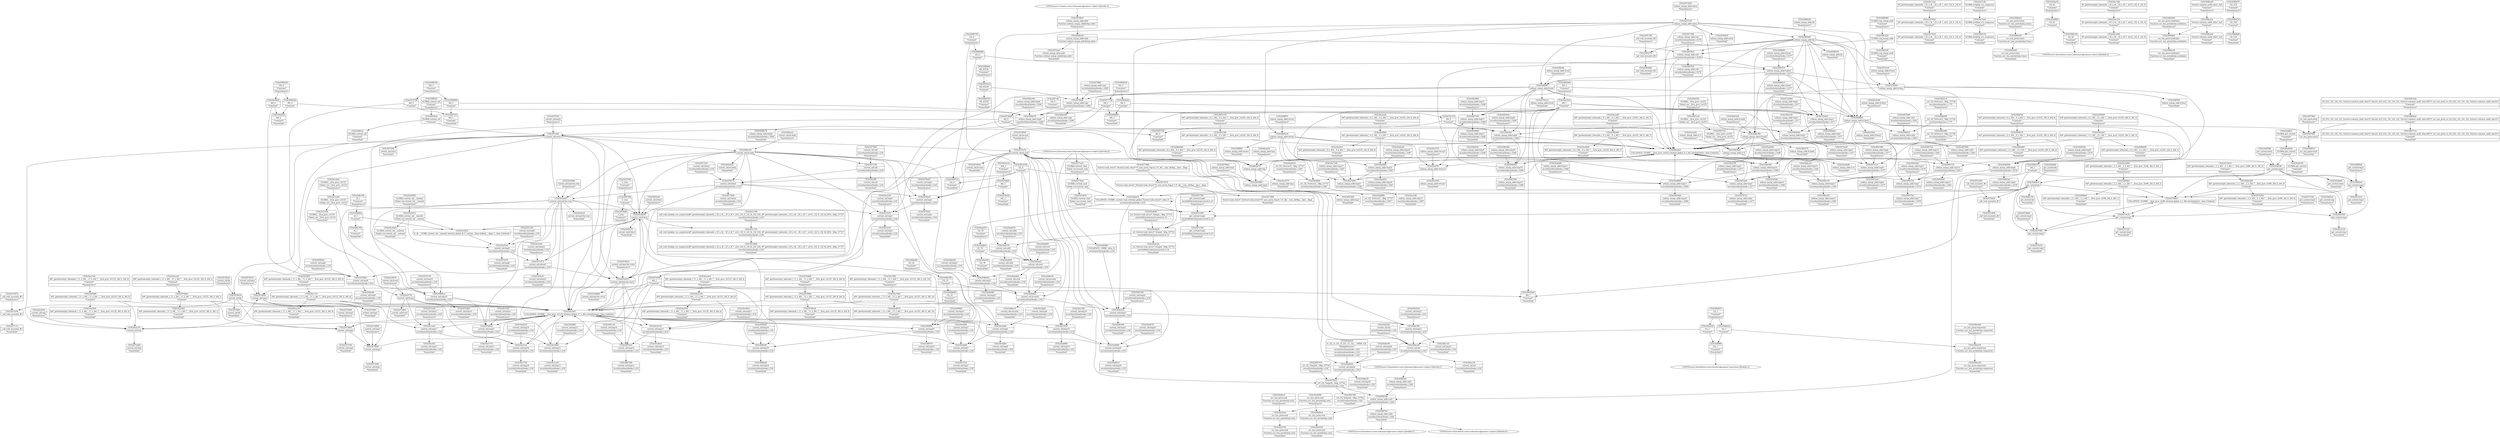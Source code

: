 digraph {
	CE0x5083940 [shape=record,shape=Mrecord,label="{CE0x5083940|selinux_mmap_addr:tmp11|security/selinux/hooks.c,3280|*SummSource*}"]
	CE0x50ccea0 [shape=record,shape=Mrecord,label="{CE0x50ccea0|current_sid:tmp17|security/selinux/hooks.c,218|*SummSource*}"]
	CE0x50dd230 [shape=record,shape=Mrecord,label="{CE0x50dd230|0:_i32,_4:_i32,_8:_i32,_12:_i32,_:_CMRE_4,8_|*MultipleSource*|security/selinux/hooks.c,218|security/selinux/hooks.c,218|security/selinux/hooks.c,220}"]
	CE0x50a5780 [shape=record,shape=Mrecord,label="{CE0x50a5780|selinux_mmap_addr:retval.0|*SummSink*}"]
	CE0x50934b0 [shape=record,shape=Mrecord,label="{CE0x50934b0|i64_1|*Constant*|*SummSink*}"]
	CE0x508b6d0 [shape=record,shape=Mrecord,label="{CE0x508b6d0|i64_65536|*Constant*|*SummSource*}"]
	CE0x50da8e0 [shape=record,shape=Mrecord,label="{CE0x50da8e0|i32_78|*Constant*}"]
	CE0x50a7f60 [shape=record,shape=Mrecord,label="{CE0x50a7f60|i64*_getelementptr_inbounds_(_11_x_i64_,_11_x_i64_*___llvm_gcov_ctr125,_i64_0,_i64_10)|*Constant*|*SummSource*}"]
	CE0x50c7b30 [shape=record,shape=Mrecord,label="{CE0x50c7b30|i8*_getelementptr_inbounds_(_25_x_i8_,_25_x_i8_*_.str3,_i32_0,_i32_0)|*Constant*|*SummSink*}"]
	CE0x50a87e0 [shape=record,shape=Mrecord,label="{CE0x50a87e0|current_sid:call4|security/selinux/hooks.c,218}"]
	CE0x507c350 [shape=record,shape=Mrecord,label="{CE0x507c350|current_sid:tmp8|security/selinux/hooks.c,218|*SummSource*}"]
	CE0x50914c0 [shape=record,shape=Mrecord,label="{CE0x50914c0|i64_65536|*Constant*}"]
	CE0x5081420 [shape=record,shape=Mrecord,label="{CE0x5081420|GLOBAL:cap_mmap_addr|*Constant*}"]
	CE0x50802e0 [shape=record,shape=Mrecord,label="{CE0x50802e0|get_current:tmp1}"]
	CE0x50c9d50 [shape=record,shape=Mrecord,label="{CE0x50c9d50|i64_4|*Constant*}"]
	CE0x50c7cd0 [shape=record,shape=Mrecord,label="{CE0x50c7cd0|GLOBAL:lockdep_rcu_suspicious|*Constant*|*SummSource*}"]
	CE0x50dd4c0 [shape=record,shape=Mrecord,label="{CE0x50dd4c0|get_current:bb}"]
	CE0x50ddb00 [shape=record,shape=Mrecord,label="{CE0x50ddb00|current_sid:tmp24|security/selinux/hooks.c,220}"]
	CE0x507ccd0 [shape=record,shape=Mrecord,label="{CE0x507ccd0|GLOBAL:__llvm_gcov_ctr125|Global_var:__llvm_gcov_ctr125}"]
	CE0x50809a0 [shape=record,shape=Mrecord,label="{CE0x50809a0|get_current:tmp1|*SummSource*}"]
	CE0x50a6390 [shape=record,shape=Mrecord,label="{CE0x50a6390|selinux_mmap_addr:tmp14|security/selinux/hooks.c,3286}"]
	CE0x507e460 [shape=record,shape=Mrecord,label="{CE0x507e460|current_sid:tmp|*SummSink*}"]
	CE0x5098370 [shape=record,shape=Mrecord,label="{CE0x5098370|selinux_mmap_addr:tmp8|security/selinux/hooks.c,3280}"]
	CE0x5093c30 [shape=record,shape=Mrecord,label="{CE0x5093c30|selinux_mmap_addr:tmp13|security/selinux/hooks.c,3281}"]
	CE0x5097070 [shape=record,shape=Mrecord,label="{CE0x5097070|_ret_i32_%tmp24,_!dbg_!27742|security/selinux/hooks.c,220|*SummSource*}"]
	CE0x50dde20 [shape=record,shape=Mrecord,label="{CE0x50dde20|current_sid:tmp24|security/selinux/hooks.c,220|*SummSink*}"]
	CE0x5096bd0 [shape=record,shape=Mrecord,label="{CE0x5096bd0|selinux_mmap_addr:tmp2|security/selinux/hooks.c,3277|*SummSink*}"]
	CE0x50877c0 [shape=record,shape=Mrecord,label="{CE0x50877c0|GLOBAL:__llvm_gcov_ctr255|Global_var:__llvm_gcov_ctr255|*SummSink*}"]
	CE0x5097780 [shape=record,shape=Mrecord,label="{CE0x5097780|_call_void_mcount()_#3|*SummSource*}"]
	CE0x507cb70 [shape=record,shape=Mrecord,label="{CE0x507cb70|current_sid:tmp5|security/selinux/hooks.c,218}"]
	CE0x50c8c20 [shape=record,shape=Mrecord,label="{CE0x50c8c20|current_sid:land.lhs.true|*SummSink*}"]
	CE0x5090750 [shape=record,shape=Mrecord,label="{CE0x5090750|i32_0|*Constant*|*SummSource*}"]
	CE0x5093660 [shape=record,shape=Mrecord,label="{CE0x5093660|selinux_mmap_addr:tmp1}"]
	CE0x50a5a20 [shape=record,shape=Mrecord,label="{CE0x50a5a20|i64*_getelementptr_inbounds_(_9_x_i64_,_9_x_i64_*___llvm_gcov_ctr255,_i64_0,_i64_8)|*Constant*|*SummSource*}"]
	CE0x50679b0 [shape=record,shape=Mrecord,label="{CE0x50679b0|avc_has_perm:entry|*SummSource*}"]
	CE0x50dad00 [shape=record,shape=Mrecord,label="{CE0x50dad00|current_sid:cred|security/selinux/hooks.c,218|*SummSource*}"]
	CE0x50cc710 [shape=record,shape=Mrecord,label="{CE0x50cc710|i64*_getelementptr_inbounds_(_11_x_i64_,_11_x_i64_*___llvm_gcov_ctr125,_i64_0,_i64_9)|*Constant*}"]
	CE0x50dc010 [shape=record,shape=Mrecord,label="{CE0x50dc010|current_sid:tmp22|security/selinux/hooks.c,218}"]
	CE0x50a4b80 [shape=record,shape=Mrecord,label="{CE0x50a4b80|get_current:entry|*SummSink*}"]
	CE0x50c92b0 [shape=record,shape=Mrecord,label="{CE0x50c92b0|GLOBAL:current_sid.__warned|Global_var:current_sid.__warned|*SummSink*}"]
	CE0x509b690 [shape=record,shape=Mrecord,label="{CE0x509b690|_ret_i32_%retval.0,_!dbg_!27728|security/selinux/avc.c,775}"]
	CE0x507a460 [shape=record,shape=Mrecord,label="{CE0x507a460|_call_void_mcount()_#3|*SummSink*}"]
	CE0x50a14c0 [shape=record,shape=Mrecord,label="{CE0x50a14c0|i64*_getelementptr_inbounds_(_11_x_i64_,_11_x_i64_*___llvm_gcov_ctr125,_i64_0,_i64_6)|*Constant*|*SummSource*}"]
	CE0x50dc7a0 [shape=record,shape=Mrecord,label="{CE0x50dc7a0|current_sid:tmp23|security/selinux/hooks.c,218|*SummSink*}"]
	CE0x508b740 [shape=record,shape=Mrecord,label="{CE0x508b740|i64_65536|*Constant*|*SummSink*}"]
	CE0x50a1230 [shape=record,shape=Mrecord,label="{CE0x50a1230|i64*_getelementptr_inbounds_(_11_x_i64_,_11_x_i64_*___llvm_gcov_ctr125,_i64_0,_i64_6)|*Constant*}"]
	CE0x50a1bb0 [shape=record,shape=Mrecord,label="{CE0x50a1bb0|i64*_getelementptr_inbounds_(_11_x_i64_,_11_x_i64_*___llvm_gcov_ctr125,_i64_0,_i64_1)|*Constant*|*SummSink*}"]
	CE0x5080490 [shape=record,shape=Mrecord,label="{CE0x5080490|i64*_getelementptr_inbounds_(_9_x_i64_,_9_x_i64_*___llvm_gcov_ctr255,_i64_0,_i64_3)|*Constant*|*SummSink*}"]
	CE0x5078430 [shape=record,shape=Mrecord,label="{CE0x5078430|current_sid:bb}"]
	CE0x5074fe0 [shape=record,shape=Mrecord,label="{CE0x5074fe0|current_sid:tmp1|*SummSink*}"]
	CE0x50a9140 [shape=record,shape=Mrecord,label="{CE0x50a9140|GLOBAL:get_current|*Constant*|*SummSink*}"]
	CE0x5072d40 [shape=record,shape=Mrecord,label="{CE0x5072d40|current_sid:tmp3|*SummSink*}"]
	CE0x5080ed0 [shape=record,shape=Mrecord,label="{CE0x5080ed0|selinux_mmap_addr:bb|*SummSource*}"]
	CE0x5090dd0 [shape=record,shape=Mrecord,label="{CE0x5090dd0|selinux_mmap_addr:tmp6|security/selinux/hooks.c,3278}"]
	CE0x50974f0 [shape=record,shape=Mrecord,label="{CE0x50974f0|_ret_i32_%tmp24,_!dbg_!27742|security/selinux/hooks.c,220|*SummSink*}"]
	CE0x5077a10 [shape=record,shape=Mrecord,label="{CE0x5077a10|GLOBAL:current_task|Global_var:current_task|*SummSource*}"]
	CE0x5079db0 [shape=record,shape=Mrecord,label="{CE0x5079db0|i64_0|*Constant*}"]
	CE0x5098270 [shape=record,shape=Mrecord,label="{CE0x5098270|i64*_getelementptr_inbounds_(_9_x_i64_,_9_x_i64_*___llvm_gcov_ctr255,_i64_0,_i64_6)|*Constant*}"]
	CE0x50a8fc0 [shape=record,shape=Mrecord,label="{CE0x50a8fc0|GLOBAL:get_current|*Constant*|*SummSource*}"]
	"CONST[source:0(mediator),value:2(dynamic)][purpose:{object}][SnkIdx:2]"
	CE0x50719f0 [shape=record,shape=Mrecord,label="{CE0x50719f0|selinux_mmap_addr:call|security/selinux/hooks.c,3276|*SummSource*}"]
	CE0x50a6860 [shape=record,shape=Mrecord,label="{CE0x50a6860|selinux_mmap_addr:tmp15|security/selinux/hooks.c,3286}"]
	CE0x50c8d30 [shape=record,shape=Mrecord,label="{CE0x50c8d30|current_sid:if.then}"]
	CE0x50a72f0 [shape=record,shape=Mrecord,label="{CE0x50a72f0|selinux_mmap_addr:tmp17|security/selinux/hooks.c,3287|*SummSink*}"]
	CE0x5076210 [shape=record,shape=Mrecord,label="{CE0x5076210|selinux_mmap_addr:if.end|*SummSink*}"]
	CE0x508c640 [shape=record,shape=Mrecord,label="{CE0x508c640|avc_has_perm:tclass|Function::avc_has_perm&Arg::tclass::|*SummSink*}"]
	CE0x5076620 [shape=record,shape=Mrecord,label="{CE0x5076620|i64*_getelementptr_inbounds_(_11_x_i64_,_11_x_i64_*___llvm_gcov_ctr125,_i64_0,_i64_8)|*Constant*|*SummSink*}"]
	CE0x4968140 [shape=record,shape=Mrecord,label="{CE0x4968140|selinux_mmap_addr:addr|Function::selinux_mmap_addr&Arg::addr::}"]
	CE0x50c48c0 [shape=record,shape=Mrecord,label="{CE0x50c48c0|current_sid:tmp13|security/selinux/hooks.c,218|*SummSink*}"]
	CE0x50a8d20 [shape=record,shape=Mrecord,label="{CE0x50a8d20|GLOBAL:get_current|*Constant*}"]
	CE0x507b730 [shape=record,shape=Mrecord,label="{CE0x507b730|current_sid:tmp10|security/selinux/hooks.c,218|*SummSource*}"]
	CE0x5098090 [shape=record,shape=Mrecord,label="{CE0x5098090|i64_5|*Constant*}"]
	CE0x50a7000 [shape=record,shape=Mrecord,label="{CE0x50a7000|selinux_mmap_addr:tmp17|security/selinux/hooks.c,3287}"]
	CE0x5091c00 [shape=record,shape=Mrecord,label="{CE0x5091c00|selinux_mmap_addr:tmp5|security/selinux/hooks.c,3277|*SummSource*}"]
	CE0x508dca0 [shape=record,shape=Mrecord,label="{CE0x508dca0|i32_1|*Constant*}"]
	CE0x5087e60 [shape=record,shape=Mrecord,label="{CE0x5087e60|current_sid:tmp14|security/selinux/hooks.c,218|*SummSink*}"]
	CE0x507a800 [shape=record,shape=Mrecord,label="{CE0x507a800|_call_void_lockdep_rcu_suspicious(i8*_getelementptr_inbounds_(_25_x_i8_,_25_x_i8_*_.str3,_i32_0,_i32_0),_i32_218,_i8*_getelementptr_inbounds_(_45_x_i8_,_45_x_i8_*_.str12,_i32_0,_i32_0))_#10,_!dbg_!27727|security/selinux/hooks.c,218|*SummSink*}"]
	CE0x50c7aa0 [shape=record,shape=Mrecord,label="{CE0x50c7aa0|i8*_getelementptr_inbounds_(_25_x_i8_,_25_x_i8_*_.str3,_i32_0,_i32_0)|*Constant*|*SummSource*}"]
	CE0x50c7ba0 [shape=record,shape=Mrecord,label="{CE0x50c7ba0|GLOBAL:lockdep_rcu_suspicious|*Constant*}"]
	CE0x5091f50 [shape=record,shape=Mrecord,label="{CE0x5091f50|GLOBAL:__llvm_gcov_ctr255|Global_var:__llvm_gcov_ctr255|*SummSource*}"]
	CE0x508ac50 [shape=record,shape=Mrecord,label="{CE0x508ac50|current_sid:do.body}"]
	CE0x50c60b0 [shape=record,shape=Mrecord,label="{CE0x50c60b0|current_sid:tmp6|security/selinux/hooks.c,218|*SummSink*}"]
	CE0x50779a0 [shape=record,shape=Mrecord,label="{CE0x50779a0|GLOBAL:current_task|Global_var:current_task}"]
	CE0x508ae10 [shape=record,shape=Mrecord,label="{CE0x508ae10|current_sid:do.body|*SummSource*}"]
	CE0x50a58b0 [shape=record,shape=Mrecord,label="{CE0x50a58b0|i64*_getelementptr_inbounds_(_9_x_i64_,_9_x_i64_*___llvm_gcov_ctr255,_i64_0,_i64_8)|*Constant*}"]
	CE0x50db260 [shape=record,shape=Mrecord,label="{CE0x50db260|current_sid:tmp21|security/selinux/hooks.c,218|*SummSource*}"]
	CE0x50763b0 [shape=record,shape=Mrecord,label="{CE0x50763b0|i1_true|*Constant*|*SummSource*}"]
	CE0x50c43c0 [shape=record,shape=Mrecord,label="{CE0x50c43c0|i64*_getelementptr_inbounds_(_11_x_i64_,_11_x_i64_*___llvm_gcov_ctr125,_i64_0,_i64_6)|*Constant*|*SummSink*}"]
	CE0x50843b0 [shape=record,shape=Mrecord,label="{CE0x50843b0|i64_4|*Constant*}"]
	CE0x50a7cb0 [shape=record,shape=Mrecord,label="{CE0x50a7cb0|current_sid:tmp19|security/selinux/hooks.c,218|*SummSource*}"]
	CE0x507d400 [shape=record,shape=Mrecord,label="{CE0x507d400|current_sid:tmp1}"]
	CE0x508bd50 [shape=record,shape=Mrecord,label="{CE0x508bd50|avc_has_perm:tclass|Function::avc_has_perm&Arg::tclass::}"]
	CE0x5091ee0 [shape=record,shape=Mrecord,label="{CE0x5091ee0|GLOBAL:__llvm_gcov_ctr255|Global_var:__llvm_gcov_ctr255}"]
	CE0x5091de0 [shape=record,shape=Mrecord,label="{CE0x5091de0|i64*_getelementptr_inbounds_(_9_x_i64_,_9_x_i64_*___llvm_gcov_ctr255,_i64_0,_i64_3)|*Constant*}"]
	CE0x5071650 [shape=record,shape=Mrecord,label="{CE0x5071650|selinux_mmap_addr:entry|*SummSource*}"]
	CE0x6feaa50 [shape=record,shape=Mrecord,label="{CE0x6feaa50|selinux_mmap_addr:tmp|*SummSource*}"]
	CE0x50cc3d0 [shape=record,shape=Mrecord,label="{CE0x50cc3d0|i8*_getelementptr_inbounds_(_45_x_i8_,_45_x_i8_*_.str12,_i32_0,_i32_0)|*Constant*|*SummSource*}"]
	CE0x507d390 [shape=record,shape=Mrecord,label="{CE0x507d390|i64_1|*Constant*}"]
	CE0x507ebf0 [shape=record,shape=Mrecord,label="{CE0x507ebf0|current_sid:bb|*SummSink*}"]
	CE0x50c2840 [shape=record,shape=Mrecord,label="{CE0x50c2840|current_sid:tmp6|security/selinux/hooks.c,218|*SummSource*}"]
	CE0x50764f0 [shape=record,shape=Mrecord,label="{CE0x50764f0|i1_true|*Constant*|*SummSink*}"]
	CE0x50943a0 [shape=record,shape=Mrecord,label="{CE0x50943a0|selinux_mmap_addr:tmp6|security/selinux/hooks.c,3278|*SummSink*}"]
	CE0x6586410 [shape=record,shape=Mrecord,label="{CE0x6586410|selinux_mmap_addr:bb|*SummSink*}"]
	CE0x5082090 [shape=record,shape=Mrecord,label="{CE0x5082090|avc_has_perm:auditdata|Function::avc_has_perm&Arg::auditdata::|*SummSource*}"]
	CE0x50917b0 [shape=record,shape=Mrecord,label="{CE0x50917b0|selinux_mmap_addr:tmp7|security/selinux/hooks.c,3278|*SummSink*}"]
	CE0x508f600 [shape=record,shape=Mrecord,label="{CE0x508f600|selinux_mmap_addr:if.then1}"]
	CE0x5089250 [shape=record,shape=Mrecord,label="{CE0x5089250|i32_218|*Constant*}"]
	CE0x5075400 [shape=record,shape=Mrecord,label="{CE0x5075400|i64*_getelementptr_inbounds_(_2_x_i64_,_2_x_i64_*___llvm_gcov_ctr98,_i64_0,_i64_0)|*Constant*|*SummSink*}"]
	CE0x508ff70 [shape=record,shape=Mrecord,label="{CE0x508ff70|selinux_mmap_addr:return|*SummSource*}"]
	CE0x5097db0 [shape=record,shape=Mrecord,label="{CE0x5097db0|selinux_mmap_addr:tmp1|*SummSink*}"]
	CE0x50a80f0 [shape=record,shape=Mrecord,label="{CE0x50a80f0|current_sid:tmp20|security/selinux/hooks.c,218}"]
	CE0x50c3770 [shape=record,shape=Mrecord,label="{CE0x50c3770|current_sid:tmp11|security/selinux/hooks.c,218|*SummSink*}"]
	"CONST[source:1(input),value:2(dynamic)][purpose:{object}][SrcIdx:3]"
	CE0x5d78930 [shape=record,shape=Mrecord,label="{CE0x5d78930|i64*_getelementptr_inbounds_(_9_x_i64_,_9_x_i64_*___llvm_gcov_ctr255,_i64_0,_i64_3)|*Constant*|*SummSource*}"]
	CE0x50947f0 [shape=record,shape=Mrecord,label="{CE0x50947f0|i64*_getelementptr_inbounds_(_9_x_i64_,_9_x_i64_*___llvm_gcov_ctr255,_i64_0,_i64_6)|*Constant*|*SummSource*}"]
	CE0x5074da0 [shape=record,shape=Mrecord,label="{CE0x5074da0|i64*_getelementptr_inbounds_(_11_x_i64_,_11_x_i64_*___llvm_gcov_ctr125,_i64_0,_i64_1)|*Constant*}"]
	CE0x50c6870 [shape=record,shape=Mrecord,label="{CE0x50c6870|current_sid:if.end|*SummSource*}"]
	CE0x5089470 [shape=record,shape=Mrecord,label="{CE0x5089470|i32_218|*Constant*|*SummSource*}"]
	CE0x508d910 [shape=record,shape=Mrecord,label="{CE0x508d910|avc_has_perm:entry|*SummSink*}"]
	CE0x508fca0 [shape=record,shape=Mrecord,label="{CE0x508fca0|GLOBAL:current_sid|*Constant*|*SummSink*}"]
	"CONST[source:0(mediator),value:2(dynamic)][purpose:{subject}][SrcIdx:5]"
	CE0x50dc400 [shape=record,shape=Mrecord,label="{CE0x50dc400|current_sid:tmp22|security/selinux/hooks.c,218|*SummSink*}"]
	CE0x5073c20 [shape=record,shape=Mrecord,label="{CE0x5073c20|get_current:tmp2}"]
	CE0x50a08b0 [shape=record,shape=Mrecord,label="{CE0x50a08b0|i16_45|*Constant*}"]
	CE0x50da9c0 [shape=record,shape=Mrecord,label="{CE0x50da9c0|i32_78|*Constant*|*SummSource*}"]
	CE0x508be80 [shape=record,shape=Mrecord,label="{CE0x508be80|current_sid:tmp16|security/selinux/hooks.c,218|*SummSink*}"]
	CE0x50784a0 [shape=record,shape=Mrecord,label="{CE0x50784a0|current_sid:bb|*SummSource*}"]
	CE0x5077c10 [shape=record,shape=Mrecord,label="{CE0x5077c10|_call_void_mcount()_#3|*SummSink*}"]
	CE0x508a160 [shape=record,shape=Mrecord,label="{CE0x508a160|avc_has_perm:requested|Function::avc_has_perm&Arg::requested::|*SummSink*}"]
	CE0x5073070 [shape=record,shape=Mrecord,label="{CE0x5073070|_call_void_mcount()_#3|*SummSource*}"]
	CE0x507ded0 [shape=record,shape=Mrecord,label="{CE0x507ded0|i64_3|*Constant*|*SummSink*}"]
	CE0x508f1d0 [shape=record,shape=Mrecord,label="{CE0x508f1d0|selinux_mmap_addr:call2|security/selinux/hooks.c,3281|*SummSource*}"]
	CE0x5097a30 [shape=record,shape=Mrecord,label="{CE0x5097a30|selinux_mmap_addr:tmp4|security/selinux/hooks.c,3277|*SummSink*}"]
	CE0x50985c0 [shape=record,shape=Mrecord,label="{CE0x50985c0|selinux_mmap_addr:call3|security/selinux/hooks.c,3282}"]
	CE0x5079e50 [shape=record,shape=Mrecord,label="{CE0x5079e50|current_sid:tmp4|security/selinux/hooks.c,218|*SummSource*}"]
	CE0x50801a0 [shape=record,shape=Mrecord,label="{CE0x50801a0|selinux_mmap_addr:return}"]
	CE0x50a2b50 [shape=record,shape=Mrecord,label="{CE0x50a2b50|current_sid:tmp|*SummSource*}"]
	CE0x507a1c0 [shape=record,shape=Mrecord,label="{CE0x507a1c0|get_current:tmp1|*SummSink*}"]
	CE0x672e8b0 [shape=record,shape=Mrecord,label="{CE0x672e8b0|selinux_mmap_addr:tmp2|security/selinux/hooks.c,3277|*SummSource*}"]
	CE0x6fea9e0 [shape=record,shape=Mrecord,label="{CE0x6fea9e0|COLLAPSED:_GCMRE___llvm_gcov_ctr255_internal_global_9_x_i64_zeroinitializer:_elem_0:default:}"]
	CE0x508bab0 [shape=record,shape=Mrecord,label="{CE0x508bab0|%struct.common_audit_data*_null|*Constant*|*SummSink*}"]
	CE0x50a7180 [shape=record,shape=Mrecord,label="{CE0x50a7180|selinux_mmap_addr:tmp17|security/selinux/hooks.c,3287|*SummSource*}"]
	CE0x50c9c20 [shape=record,shape=Mrecord,label="{CE0x50c9c20|current_sid:tobool1|security/selinux/hooks.c,218|*SummSink*}"]
	CE0x50de150 [shape=record,shape=Mrecord,label="{CE0x50de150|get_current:bb|*SummSink*}"]
	CE0x50a7700 [shape=record,shape=Mrecord,label="{CE0x50a7700|current_sid:tmp18|security/selinux/hooks.c,218|*SummSink*}"]
	CE0x50a6d50 [shape=record,shape=Mrecord,label="{CE0x50a6d50|selinux_mmap_addr:tmp16|security/selinux/hooks.c,3287|*SummSink*}"]
	CE0x509f970 [shape=record,shape=Mrecord,label="{CE0x509f970|current_sid:tmp15|security/selinux/hooks.c,218|*SummSink*}"]
	CE0x50a69d0 [shape=record,shape=Mrecord,label="{CE0x50a69d0|selinux_mmap_addr:tmp16|security/selinux/hooks.c,3287}"]
	CE0x5080090 [shape=record,shape=Mrecord,label="{CE0x5080090|GLOBAL:cap_mmap_addr|*Constant*|*SummSource*}"]
	CE0x50daae0 [shape=record,shape=Mrecord,label="{CE0x50daae0|current_sid:cred|security/selinux/hooks.c,218}"]
	CE0x50c6660 [shape=record,shape=Mrecord,label="{CE0x50c6660|current_sid:land.lhs.true2|*SummSink*}"]
	CE0x50762b0 [shape=record,shape=Mrecord,label="{CE0x50762b0|selinux_mmap_addr:if.then}"]
	CE0x50db5f0 [shape=record,shape=Mrecord,label="{CE0x50db5f0|i32_22|*Constant*|*SummSource*}"]
	CE0x50dc620 [shape=record,shape=Mrecord,label="{CE0x50dc620|current_sid:tmp23|security/selinux/hooks.c,218|*SummSource*}"]
	CE0x508e390 [shape=record,shape=Mrecord,label="{CE0x508e390|selinux_mmap_addr:if.end4}"]
	CE0x50dce30 [shape=record,shape=Mrecord,label="{CE0x50dce30|current_sid:sid|security/selinux/hooks.c,220|*SummSink*}"]
	CE0x50746b0 [shape=record,shape=Mrecord,label="{CE0x50746b0|current_sid:tmp3}"]
	CE0x5098d80 [shape=record,shape=Mrecord,label="{CE0x5098d80|i64_2|*Constant*|*SummSink*}"]
	CE0x5083700 [shape=record,shape=Mrecord,label="{CE0x5083700|selinux_mmap_addr:tmp11|security/selinux/hooks.c,3280}"]
	CE0x50dadd0 [shape=record,shape=Mrecord,label="{CE0x50dadd0|current_sid:cred|security/selinux/hooks.c,218|*SummSink*}"]
	CE0x5093d60 [shape=record,shape=Mrecord,label="{CE0x5093d60|_call_void_mcount()_#3|*SummSink*}"]
	CE0x5070430 [shape=record,shape=Mrecord,label="{CE0x5070430|selinux_mmap_addr:entry|*SummSink*}"]
	CE0x50a0a30 [shape=record,shape=Mrecord,label="{CE0x50a0a30|i16_45|*Constant*|*SummSource*}"]
	CE0x5077cd0 [shape=record,shape=Mrecord,label="{CE0x5077cd0|current_sid:call|security/selinux/hooks.c,218}"]
	CE0x50939b0 [shape=record,shape=Mrecord,label="{CE0x50939b0|selinux_mmap_addr:tmp12|security/selinux/hooks.c,3281|*SummSink*}"]
	CE0x507f160 [shape=record,shape=Mrecord,label="{CE0x507f160|current_sid:entry|*SummSource*}"]
	CE0x50a8080 [shape=record,shape=Mrecord,label="{CE0x50a8080|current_sid:tmp19|security/selinux/hooks.c,218|*SummSink*}"]
	CE0x50740a0 [shape=record,shape=Mrecord,label="{CE0x50740a0|current_sid:do.end|*SummSink*}"]
	CE0x50cc8e0 [shape=record,shape=Mrecord,label="{CE0x50cc8e0|i64*_getelementptr_inbounds_(_11_x_i64_,_11_x_i64_*___llvm_gcov_ctr125,_i64_0,_i64_9)|*Constant*|*SummSource*}"]
	CE0x50ca430 [shape=record,shape=Mrecord,label="{CE0x50ca430|0:_i8,_:_GCMR_current_sid.__warned_internal_global_i8_0,_section_.data.unlikely_,_align_1:_elem_0:default:}"]
	CE0x5079d10 [shape=record,shape=Mrecord,label="{CE0x5079d10|_call_void_mcount()_#3}"]
	CE0x507f300 [shape=record,shape=Mrecord,label="{CE0x507f300|current_sid:entry|*SummSink*}"]
	CE0x50de280 [shape=record,shape=Mrecord,label="{CE0x50de280|i64*_getelementptr_inbounds_(_2_x_i64_,_2_x_i64_*___llvm_gcov_ctr98,_i64_0,_i64_0)|*Constant*}"]
	CE0x507a720 [shape=record,shape=Mrecord,label="{CE0x507a720|_call_void_lockdep_rcu_suspicious(i8*_getelementptr_inbounds_(_25_x_i8_,_25_x_i8_*_.str3,_i32_0,_i32_0),_i32_218,_i8*_getelementptr_inbounds_(_45_x_i8_,_45_x_i8_*_.str12,_i32_0,_i32_0))_#10,_!dbg_!27727|security/selinux/hooks.c,218}"]
	CE0x5082fb0 [shape=record,shape=Mrecord,label="{CE0x5082fb0|selinux_mmap_addr:tmp9|security/selinux/hooks.c,3280}"]
	CE0x50c8500 [shape=record,shape=Mrecord,label="{CE0x50c8500|GLOBAL:current_sid.__warned|Global_var:current_sid.__warned|*SummSource*}"]
	CE0x5082c90 [shape=record,shape=Mrecord,label="{CE0x5082c90|selinux_mmap_addr:tmp8|security/selinux/hooks.c,3280|*SummSource*}"]
	CE0x50a2a70 [shape=record,shape=Mrecord,label="{CE0x50a2a70|current_sid:tmp}"]
	CE0x50a3a30 [shape=record,shape=Mrecord,label="{CE0x50a3a30|selinux_mmap_addr:rc.0|*SummSource*}"]
	CE0x50744e0 [shape=record,shape=Mrecord,label="{CE0x50744e0|COLLAPSED:_GCMRE___llvm_gcov_ctr98_internal_global_2_x_i64_zeroinitializer:_elem_0:default:}"]
	CE0x50c6f40 [shape=record,shape=Mrecord,label="{CE0x50c6f40|current_sid:tmp7|security/selinux/hooks.c,218|*SummSource*}"]
	CE0x4968080 [shape=record,shape=Mrecord,label="{CE0x4968080|i32_0|*Constant*}"]
	CE0x507efa0 [shape=record,shape=Mrecord,label="{CE0x507efa0|current_sid:entry}"]
	CE0x5067840 [shape=record,shape=Mrecord,label="{CE0x5067840|avc_has_perm:entry}"]
	CE0x64543b0 [shape=record,shape=Mrecord,label="{CE0x64543b0|selinux_mmap_addr:if.then1|*SummSink*}"]
	CE0x508bc00 [shape=record,shape=Mrecord,label="{CE0x508bc00|avc_has_perm:auditdata|Function::avc_has_perm&Arg::auditdata::|*SummSink*}"]
	CE0x50c47e0 [shape=record,shape=Mrecord,label="{CE0x50c47e0|current_sid:tmp13|security/selinux/hooks.c,218}"]
	CE0x50a67f0 [shape=record,shape=Mrecord,label="{CE0x50a67f0|selinux_mmap_addr:retval.0}"]
	CE0x50920d0 [shape=record,shape=Mrecord,label="{CE0x50920d0|selinux_mmap_addr:tmp3|security/selinux/hooks.c,3277}"]
	CE0x507ee30 [shape=record,shape=Mrecord,label="{CE0x507ee30|selinux_mmap_addr:if.then|*SummSource*}"]
	CE0x50dbc50 [shape=record,shape=Mrecord,label="{CE0x50dbc50|current_sid:security|security/selinux/hooks.c,218|*SummSource*}"]
	CE0x5067490 [shape=record,shape=Mrecord,label="{CE0x5067490|selinux_mmap_addr:call3|security/selinux/hooks.c,3282|*SummSource*}"]
	CE0x508c300 [shape=record,shape=Mrecord,label="{CE0x508c300|i8_1|*Constant*|*SummSink*}"]
	CE0x50c5380 [shape=record,shape=Mrecord,label="{CE0x50c5380|get_current:tmp3}"]
	CE0x5095e70 [shape=record,shape=Mrecord,label="{CE0x5095e70|current_sid:if.then|*SummSink*}"]
	CE0x672e810 [shape=record,shape=Mrecord,label="{CE0x672e810|selinux_mmap_addr:tmp2|security/selinux/hooks.c,3277}"]
	CE0x507c470 [shape=record,shape=Mrecord,label="{CE0x507c470|current_sid:tobool1|security/selinux/hooks.c,218}"]
	CE0x5098ca0 [shape=record,shape=Mrecord,label="{CE0x5098ca0|selinux_mmap_addr:tobool|security/selinux/hooks.c,3277|*SummSink*}"]
	CE0x5093440 [shape=record,shape=Mrecord,label="{CE0x5093440|i64_1|*Constant*|*SummSource*}"]
	CE0x50c6730 [shape=record,shape=Mrecord,label="{CE0x50c6730|current_sid:if.end}"]
	CE0x50c4850 [shape=record,shape=Mrecord,label="{CE0x50c4850|current_sid:tmp13|security/selinux/hooks.c,218|*SummSource*}"]
	CE0x50dcf20 [shape=record,shape=Mrecord,label="{CE0x50dcf20|current_sid:sid|security/selinux/hooks.c,220|*SummSource*}"]
	CE0x508dd40 [shape=record,shape=Mrecord,label="{CE0x508dd40|i64*_getelementptr_inbounds_(_9_x_i64_,_9_x_i64_*___llvm_gcov_ctr255,_i64_0,_i64_6)|*Constant*|*SummSink*}"]
	CE0x50c8b80 [shape=record,shape=Mrecord,label="{CE0x50c8b80|current_sid:land.lhs.true|*SummSource*}"]
	CE0x5080f60 [shape=record,shape=Mrecord,label="{CE0x5080f60|i64*_getelementptr_inbounds_(_2_x_i64_,_2_x_i64_*___llvm_gcov_ctr98,_i64_0,_i64_1)|*Constant*}"]
	CE0x5074890 [shape=record,shape=Mrecord,label="{CE0x5074890|current_sid:tmp3|*SummSource*}"]
	CE0x50c7850 [shape=record,shape=Mrecord,label="{CE0x50c7850|i8*_getelementptr_inbounds_(_25_x_i8_,_25_x_i8_*_.str3,_i32_0,_i32_0)|*Constant*}"]
	CE0x50907c0 [shape=record,shape=Mrecord,label="{CE0x50907c0|i32_0|*Constant*|*SummSink*}"]
	CE0x5077fb0 [shape=record,shape=Mrecord,label="{CE0x5077fb0|current_sid:call|security/selinux/hooks.c,218|*SummSource*}"]
	CE0x508a2c0 [shape=record,shape=Mrecord,label="{CE0x508a2c0|%struct.common_audit_data*_null|*Constant*}"]
	CE0x5080e60 [shape=record,shape=Mrecord,label="{CE0x5080e60|selinux_mmap_addr:bb}"]
	CE0x50db800 [shape=record,shape=Mrecord,label="{CE0x50db800|i32_22|*Constant*|*SummSink*}"]
	CE0x509fc80 [shape=record,shape=Mrecord,label="{CE0x509fc80|current_sid:tmp16|security/selinux/hooks.c,218}"]
	CE0x5097cf0 [shape=record,shape=Mrecord,label="{CE0x5097cf0|i64_0|*Constant*|*SummSource*}"]
	CE0x5d787e0 [shape=record,shape=Mrecord,label="{CE0x5d787e0|selinux_mmap_addr:tmp5|security/selinux/hooks.c,3277|*SummSink*}"]
	CE0x508f160 [shape=record,shape=Mrecord,label="{CE0x508f160|selinux_mmap_addr:call2|security/selinux/hooks.c,3281}"]
	CE0x50a3e80 [shape=record,shape=Mrecord,label="{CE0x50a3e80|i64*_getelementptr_inbounds_(_9_x_i64_,_9_x_i64_*___llvm_gcov_ctr255,_i64_0,_i64_7)|*Constant*|*SummSource*}"]
	CE0x50dc300 [shape=record,shape=Mrecord,label="{CE0x50dc300|current_sid:tmp23|security/selinux/hooks.c,218}"]
	CE0x50a92d0 [shape=record,shape=Mrecord,label="{CE0x50a92d0|get_current:entry}"]
	CE0x5075c10 [shape=record,shape=Mrecord,label="{CE0x5075c10|selinux_mmap_addr:tmp4|security/selinux/hooks.c,3277}"]
	CE0x5083590 [shape=record,shape=Mrecord,label="{CE0x5083590|selinux_mmap_addr:tmp10|security/selinux/hooks.c,3280|*SummSink*}"]
	CE0x50c24c0 [shape=record,shape=Mrecord,label="{CE0x50c24c0|GLOBAL:__llvm_gcov_ctr125|Global_var:__llvm_gcov_ctr125|*SummSource*}"]
	CE0x50c70c0 [shape=record,shape=Mrecord,label="{CE0x50c70c0|current_sid:tmp7|security/selinux/hooks.c,218|*SummSink*}"]
	CE0x508fe90 [shape=record,shape=Mrecord,label="{CE0x508fe90|selinux_mmap_addr:if.end|*SummSource*}"]
	CE0x507ce00 [shape=record,shape=Mrecord,label="{CE0x507ce00|GLOBAL:__llvm_gcov_ctr125|Global_var:__llvm_gcov_ctr125|*SummSink*}"]
	CE0x507c870 [shape=record,shape=Mrecord,label="{CE0x507c870|%struct.task_struct*_(%struct.task_struct**)*_asm_movq_%gs:$_1:P_,$0_,_r,im,_dirflag_,_fpsr_,_flags_}"]
	CE0x508ee50 [shape=record,shape=Mrecord,label="{CE0x508ee50|selinux_mmap_addr:tmp13|security/selinux/hooks.c,3281|*SummSink*}"]
	CE0x50ccf10 [shape=record,shape=Mrecord,label="{CE0x50ccf10|current_sid:tmp17|security/selinux/hooks.c,218|*SummSink*}"]
	CE0x50c8a40 [shape=record,shape=Mrecord,label="{CE0x50c8a40|current_sid:land.lhs.true}"]
	CE0x50a8270 [shape=record,shape=Mrecord,label="{CE0x50a8270|current_sid:tmp20|security/selinux/hooks.c,218|*SummSource*}"]
	CE0x50c35f0 [shape=record,shape=Mrecord,label="{CE0x50c35f0|current_sid:tmp11|security/selinux/hooks.c,218|*SummSource*}"]
	CE0x5072e00 [shape=record,shape=Mrecord,label="{CE0x5072e00|_call_void_mcount()_#3}"]
	CE0x50a8010 [shape=record,shape=Mrecord,label="{CE0x50a8010|i64*_getelementptr_inbounds_(_11_x_i64_,_11_x_i64_*___llvm_gcov_ctr125,_i64_0,_i64_10)|*Constant*|*SummSink*}"]
	CE0x50dbbe0 [shape=record,shape=Mrecord,label="{CE0x50dbbe0|current_sid:security|security/selinux/hooks.c,218}"]
	CE0x50a8bf0 [shape=record,shape=Mrecord,label="{CE0x50a8bf0|current_sid:call4|security/selinux/hooks.c,218|*SummSink*}"]
	CE0x5098100 [shape=record,shape=Mrecord,label="{CE0x5098100|i64_5|*Constant*|*SummSource*}"]
	CE0x5082210 [shape=record,shape=Mrecord,label="{CE0x5082210|_ret_i32_%retval.0,_!dbg_!27728|security/selinux/avc.c,775|*SummSource*}"]
	CE0x50a4bf0 [shape=record,shape=Mrecord,label="{CE0x50a4bf0|_ret_%struct.task_struct*_%tmp4,_!dbg_!27714|./arch/x86/include/asm/current.h,14|*SummSource*}"]
	CE0x5094680 [shape=record,shape=Mrecord,label="{CE0x5094680|selinux_mmap_addr:tmp11|security/selinux/hooks.c,3280|*SummSink*}"]
	CE0x5099a80 [shape=record,shape=Mrecord,label="{CE0x5099a80|current_sid:tmp9|security/selinux/hooks.c,218|*SummSink*}"]
	CE0x5092140 [shape=record,shape=Mrecord,label="{CE0x5092140|selinux_mmap_addr:tmp3|security/selinux/hooks.c,3277|*SummSource*}"]
	CE0x50ccae0 [shape=record,shape=Mrecord,label="{CE0x50ccae0|current_sid:tmp17|security/selinux/hooks.c,218}"]
	CE0x50da950 [shape=record,shape=Mrecord,label="{CE0x50da950|i32_78|*Constant*|*SummSink*}"]
	CE0x507c760 [shape=record,shape=Mrecord,label="{CE0x507c760|get_current:tmp4|./arch/x86/include/asm/current.h,14|*SummSource*}"]
	CE0x50c2150 [shape=record,shape=Mrecord,label="{CE0x50c2150|get_current:tmp|*SummSink*}"]
	CE0x50a5400 [shape=record,shape=Mrecord,label="{CE0x50a5400|selinux_mmap_addr:tmp15|security/selinux/hooks.c,3286|*SummSink*}"]
	CE0x508a440 [shape=record,shape=Mrecord,label="{CE0x508a440|avc_has_perm:requested|Function::avc_has_perm&Arg::requested::|*SummSource*}"]
	CE0x50db0e0 [shape=record,shape=Mrecord,label="{CE0x50db0e0|current_sid:tmp21|security/selinux/hooks.c,218}"]
	CE0x50ddc90 [shape=record,shape=Mrecord,label="{CE0x50ddc90|current_sid:tmp24|security/selinux/hooks.c,220|*SummSource*}"]
	CE0x50a9610 [shape=record,shape=Mrecord,label="{CE0x50a9610|_ret_i32_%retval.0,_!dbg_!27727|security/selinux/hooks.c,3287|*SummSource*}"]
	CE0x50768d0 [shape=record,shape=Mrecord,label="{CE0x50768d0|i64*_getelementptr_inbounds_(_11_x_i64_,_11_x_i64_*___llvm_gcov_ctr125,_i64_0,_i64_8)|*Constant*|*SummSource*}"]
	CE0x50a8410 [shape=record,shape=Mrecord,label="{CE0x50a8410|current_sid:tmp20|security/selinux/hooks.c,218|*SummSink*}"]
	CE0x4965000 [shape=record,shape=Mrecord,label="{CE0x4965000|i64*_getelementptr_inbounds_(_9_x_i64_,_9_x_i64_*___llvm_gcov_ctr255,_i64_0,_i64_0)|*Constant*|*SummSink*}"]
	CE0x5077890 [shape=record,shape=Mrecord,label="{CE0x5077890|%struct.task_struct*_(%struct.task_struct**)*_asm_movq_%gs:$_1:P_,$0_,_r,im,_dirflag_,_fpsr_,_flags_|*SummSink*}"]
	CE0x5091370 [shape=record,shape=Mrecord,label="{CE0x5091370|i64*_getelementptr_inbounds_(_9_x_i64_,_9_x_i64_*___llvm_gcov_ctr255,_i64_0,_i64_0)|*Constant*|*SummSource*}"]
	"CONST[source:0(mediator),value:2(dynamic)][purpose:{object}][SnkIdx:1]"
	CE0x507ed10 [shape=record,shape=Mrecord,label="{CE0x507ed10|current_sid:land.lhs.true2}"]
	CE0x50cc310 [shape=record,shape=Mrecord,label="{CE0x50cc310|i8*_getelementptr_inbounds_(_45_x_i8_,_45_x_i8_*_.str12,_i32_0,_i32_0)|*Constant*}"]
	CE0x50a7830 [shape=record,shape=Mrecord,label="{CE0x50a7830|current_sid:tmp19|security/selinux/hooks.c,218}"]
	CE0x507a500 [shape=record,shape=Mrecord,label="{CE0x507a500|get_current:tmp4|./arch/x86/include/asm/current.h,14}"]
	CE0x507fad0 [shape=record,shape=Mrecord,label="{CE0x507fad0|selinux_mmap_addr:cmp|security/selinux/hooks.c,3280}"]
	CE0x5075220 [shape=record,shape=Mrecord,label="{CE0x5075220|get_current:tmp2|*SummSink*}"]
	CE0x5087700 [shape=record,shape=Mrecord,label="{CE0x5087700|i64_0|*Constant*|*SummSink*}"]
	CE0x50c26d0 [shape=record,shape=Mrecord,label="{CE0x50c26d0|current_sid:tmp6|security/selinux/hooks.c,218}"]
	CE0x5077800 [shape=record,shape=Mrecord,label="{CE0x5077800|%struct.task_struct*_(%struct.task_struct**)*_asm_movq_%gs:$_1:P_,$0_,_r,im,_dirflag_,_fpsr_,_flags_|*SummSource*}"]
	CE0x50ddfd0 [shape=record,shape=Mrecord,label="{CE0x50ddfd0|get_current:bb|*SummSource*}"]
	CE0x50cd210 [shape=record,shape=Mrecord,label="{CE0x50cd210|current_sid:tmp18|security/selinux/hooks.c,218|*SummSource*}"]
	CE0x508fdf0 [shape=record,shape=Mrecord,label="{CE0x508fdf0|selinux_mmap_addr:if.end}"]
	CE0x509b860 [shape=record,shape=Mrecord,label="{CE0x509b860|avc_has_perm:auditdata|Function::avc_has_perm&Arg::auditdata::}"]
	CE0x672e710 [shape=record,shape=Mrecord,label="{CE0x672e710|i64_0|*Constant*}"]
	CE0x50c9af0 [shape=record,shape=Mrecord,label="{CE0x50c9af0|current_sid:tobool1|security/selinux/hooks.c,218|*SummSource*}"]
	CE0x5082460 [shape=record,shape=Mrecord,label="{CE0x5082460|i64*_getelementptr_inbounds_(_9_x_i64_,_9_x_i64_*___llvm_gcov_ctr255,_i64_0,_i64_7)|*Constant*}"]
	CE0x5079c50 [shape=record,shape=Mrecord,label="{CE0x5079c50|get_current:tmp3|*SummSink*}"]
	CE0x50a0320 [shape=record,shape=Mrecord,label="{CE0x50a0320|avc_has_perm:ssid|Function::avc_has_perm&Arg::ssid::|*SummSink*}"]
	CE0x5077790 [shape=record,shape=Mrecord,label="{CE0x5077790|i64_2|*Constant*}"]
	CE0x507c7d0 [shape=record,shape=Mrecord,label="{CE0x507c7d0|get_current:tmp4|./arch/x86/include/asm/current.h,14|*SummSink*}"]
	"CONST[source:0(mediator),value:2(dynamic)][purpose:{subject}][SnkIdx:0]"
	CE0x507ddc0 [shape=record,shape=Mrecord,label="{CE0x507ddc0|current_sid:tmp4|security/selinux/hooks.c,218}"]
	CE0x507d470 [shape=record,shape=Mrecord,label="{CE0x507d470|current_sid:tmp1|*SummSource*}"]
	CE0x507b8b0 [shape=record,shape=Mrecord,label="{CE0x507b8b0|current_sid:tmp10|security/selinux/hooks.c,218|*SummSink*}"]
	CE0x50812d0 [shape=record,shape=Mrecord,label="{CE0x50812d0|selinux_mmap_addr:if.end4|*SummSource*}"]
	CE0x5080270 [shape=record,shape=Mrecord,label="{CE0x5080270|i64_1|*Constant*}"]
	CE0x5096a90 [shape=record,shape=Mrecord,label="{CE0x5096a90|i64_2|*Constant*}"]
	CE0x5073e70 [shape=record,shape=Mrecord,label="{CE0x5073e70|current_sid:do.end}"]
	CE0x6454290 [shape=record,shape=Mrecord,label="{CE0x6454290|selinux_mmap_addr:if.then1|*SummSource*}"]
	CE0x50a0f80 [shape=record,shape=Mrecord,label="{CE0x50a0f80|current_sid:tmp12|security/selinux/hooks.c,218|*SummSource*}"]
	CE0x507a790 [shape=record,shape=Mrecord,label="{CE0x507a790|_call_void_lockdep_rcu_suspicious(i8*_getelementptr_inbounds_(_25_x_i8_,_25_x_i8_*_.str3,_i32_0,_i32_0),_i32_218,_i8*_getelementptr_inbounds_(_45_x_i8_,_45_x_i8_*_.str12,_i32_0,_i32_0))_#10,_!dbg_!27727|security/selinux/hooks.c,218|*SummSource*}"]
	CE0x50db390 [shape=record,shape=Mrecord,label="{CE0x50db390|i32_22|*Constant*}"]
	CE0x5078c70 [shape=record,shape=Mrecord,label="{CE0x5078c70|current_sid:tobool|security/selinux/hooks.c,218}"]
	CE0x508f920 [shape=record,shape=Mrecord,label="{CE0x508f920|GLOBAL:current_sid|*Constant*|*SummSource*}"]
	CE0x50978e0 [shape=record,shape=Mrecord,label="{CE0x50978e0|selinux_mmap_addr:call|security/selinux/hooks.c,3276}"]
	CE0x508c180 [shape=record,shape=Mrecord,label="{CE0x508c180|i8_1|*Constant*|*SummSource*}"]
	CE0x5079f20 [shape=record,shape=Mrecord,label="{CE0x5079f20|current_sid:tmp4|security/selinux/hooks.c,218|*SummSink*}"]
	CE0x509b0a0 [shape=record,shape=Mrecord,label="{CE0x509b0a0|selinux_mmap_addr:tmp10|security/selinux/hooks.c,3280}"]
	CE0x5076860 [shape=record,shape=Mrecord,label="{CE0x5076860|i64*_getelementptr_inbounds_(_11_x_i64_,_11_x_i64_*___llvm_gcov_ctr125,_i64_0,_i64_8)|*Constant*}"]
	CE0x50cc440 [shape=record,shape=Mrecord,label="{CE0x50cc440|i8*_getelementptr_inbounds_(_45_x_i8_,_45_x_i8_*_.str12,_i32_0,_i32_0)|*Constant*|*SummSink*}"]
	"CONST[source:2(external),value:2(dynamic)][purpose:{subject}][SrcIdx:4]"
	CE0x5089130 [shape=record,shape=Mrecord,label="{CE0x5089130|GLOBAL:lockdep_rcu_suspicious|*Constant*|*SummSink*}"]
	CE0x50a8a70 [shape=record,shape=Mrecord,label="{CE0x50a8a70|current_sid:call4|security/selinux/hooks.c,218|*SummSource*}"]
	CE0x50c6dd0 [shape=record,shape=Mrecord,label="{CE0x50c6dd0|current_sid:tmp7|security/selinux/hooks.c,218}"]
	CE0x5087b10 [shape=record,shape=Mrecord,label="{CE0x5087b10|current_sid:tmp14|security/selinux/hooks.c,218}"]
	CE0x5081070 [shape=record,shape=Mrecord,label="{CE0x5081070|selinux_mmap_addr:if.end4|*SummSink*}"]
	CE0x50a1a50 [shape=record,shape=Mrecord,label="{CE0x50a1a50|i64*_getelementptr_inbounds_(_11_x_i64_,_11_x_i64_*___llvm_gcov_ctr125,_i64_0,_i64_1)|*Constant*|*SummSource*}"]
	CE0x507dce0 [shape=record,shape=Mrecord,label="{CE0x507dce0|i64_3|*Constant*|*SummSource*}"]
	CE0x5090890 [shape=record,shape=Mrecord,label="{CE0x5090890|selinux_mmap_addr:tobool|security/selinux/hooks.c,3277|*SummSource*}"]
	CE0x50984a0 [shape=record,shape=Mrecord,label="{CE0x50984a0|i32_(i32,_i32,_i16,_i32,_%struct.common_audit_data*)*_bitcast_(i32_(i32,_i32,_i16,_i32,_%struct.common_audit_data.495*)*_avc_has_perm_to_i32_(i32,_i32,_i16,_i32,_%struct.common_audit_data*)*)|*Constant*}"]
	CE0x50a5710 [shape=record,shape=Mrecord,label="{CE0x50a5710|selinux_mmap_addr:retval.0|*SummSource*}"]
	CE0x50a3bd0 [shape=record,shape=Mrecord,label="{CE0x50a3bd0|selinux_mmap_addr:rc.0|*SummSink*}"]
	CE0x5099270 [shape=record,shape=Mrecord,label="{CE0x5099270|selinux_mmap_addr:tobool|security/selinux/hooks.c,3277}"]
	CE0x507f410 [shape=record,shape=Mrecord,label="{CE0x507f410|_ret_i32_%tmp24,_!dbg_!27742|security/selinux/hooks.c,220}"]
	CE0x50709e0 [shape=record,shape=Mrecord,label="{CE0x50709e0|selinux_mmap_addr:addr|Function::selinux_mmap_addr&Arg::addr::|*SummSource*}"]
	CE0x508dc30 [shape=record,shape=Mrecord,label="{CE0x508dc30|i16_45|*Constant*|*SummSink*}"]
	CE0x5073740 [shape=record,shape=Mrecord,label="{CE0x5073740|current_sid:tmp2|*SummSink*}"]
	CE0x507c610 [shape=record,shape=Mrecord,label="{CE0x507c610|current_sid:tmp8|security/selinux/hooks.c,218|*SummSink*}"]
	CE0x50a03e0 [shape=record,shape=Mrecord,label="{CE0x50a03e0|avc_has_perm:tsid|Function::avc_has_perm&Arg::tsid::}"]
	CE0x5067710 [shape=record,shape=Mrecord,label="{CE0x5067710|i32_(i32,_i32,_i16,_i32,_%struct.common_audit_data*)*_bitcast_(i32_(i32,_i32,_i16,_i32,_%struct.common_audit_data.495*)*_avc_has_perm_to_i32_(i32,_i32,_i16,_i32,_%struct.common_audit_data*)*)|*Constant*|*SummSink*}"]
	CE0x50a27d0 [shape=record,shape=Mrecord,label="{CE0x50a27d0|i64*_getelementptr_inbounds_(_11_x_i64_,_11_x_i64_*___llvm_gcov_ctr125,_i64_0,_i64_0)|*Constant*|*SummSource*}"]
	CE0x50a3570 [shape=record,shape=Mrecord,label="{CE0x50a3570|selinux_mmap_addr:tmp|*SummSink*}"]
	CE0x5082280 [shape=record,shape=Mrecord,label="{CE0x5082280|_ret_i32_%retval.0,_!dbg_!27728|security/selinux/avc.c,775|*SummSink*}"]
	CE0x509f900 [shape=record,shape=Mrecord,label="{CE0x509f900|current_sid:tmp15|security/selinux/hooks.c,218|*SummSource*}"]
	CE0x508dbc0 [shape=record,shape=Mrecord,label="{CE0x508dbc0|avc_has_perm:ssid|Function::avc_has_perm&Arg::ssid::}"]
	CE0x5073d10 [shape=record,shape=Mrecord,label="{CE0x5073d10|i64*_getelementptr_inbounds_(_2_x_i64_,_2_x_i64_*___llvm_gcov_ctr98,_i64_0,_i64_0)|*Constant*|*SummSource*}"]
	CE0x507b9e0 [shape=record,shape=Mrecord,label="{CE0x507b9e0|current_sid:tmp11|security/selinux/hooks.c,218}"]
	CE0x5079bb0 [shape=record,shape=Mrecord,label="{CE0x5079bb0|get_current:tmp3|*SummSource*}"]
	CE0x5091280 [shape=record,shape=Mrecord,label="{CE0x5091280|i64*_getelementptr_inbounds_(_9_x_i64_,_9_x_i64_*___llvm_gcov_ctr255,_i64_0,_i64_0)|*Constant*}"]
	CE0x5089890 [shape=record,shape=Mrecord,label="{CE0x5089890|i32_218|*Constant*|*SummSink*}"]
	CE0x5080be0 [shape=record,shape=Mrecord,label="{CE0x5080be0|i64*_getelementptr_inbounds_(_2_x_i64_,_2_x_i64_*___llvm_gcov_ctr98,_i64_0,_i64_1)|*Constant*|*SummSink*}"]
	CE0x5077530 [shape=record,shape=Mrecord,label="{CE0x5077530|current_sid:tobool|security/selinux/hooks.c,218|*SummSource*}"]
	CE0x50937a0 [shape=record,shape=Mrecord,label="{CE0x50937a0|selinux_mmap_addr:tmp12|security/selinux/hooks.c,3281|*SummSource*}"]
	CE0x5070aa0 [shape=record,shape=Mrecord,label="{CE0x5070aa0|selinux_mmap_addr:addr|Function::selinux_mmap_addr&Arg::addr::|*SummSink*}"]
	CE0x508ffe0 [shape=record,shape=Mrecord,label="{CE0x508ffe0|selinux_mmap_addr:return|*SummSink*}"]
	CE0x50dbcc0 [shape=record,shape=Mrecord,label="{CE0x50dbcc0|current_sid:security|security/selinux/hooks.c,218|*SummSink*}"]
	CE0x508bdc0 [shape=record,shape=Mrecord,label="{CE0x508bdc0|avc_has_perm:tclass|Function::avc_has_perm&Arg::tclass::|*SummSource*}"]
	CE0x50dd5c0 [shape=record,shape=Mrecord,label="{CE0x50dd5c0|get_current:tmp|*SummSource*}"]
	CE0x50c2550 [shape=record,shape=Mrecord,label="{CE0x50c2550|current_sid:tmp5|security/selinux/hooks.c,218|*SummSource*}"]
	CE0x5087f90 [shape=record,shape=Mrecord,label="{CE0x5087f90|i1_true|*Constant*}"]
	CE0x5093570 [shape=record,shape=Mrecord,label="{CE0x5093570|_call_void_mcount()_#3}"]
	CE0x50a9380 [shape=record,shape=Mrecord,label="{CE0x50a9380|get_current:entry|*SummSource*}"]
	CE0x50dccd0 [shape=record,shape=Mrecord,label="{CE0x50dccd0|current_sid:sid|security/selinux/hooks.c,220}"]
	CE0x508a330 [shape=record,shape=Mrecord,label="{CE0x508a330|avc_has_perm:requested|Function::avc_has_perm&Arg::requested::}"]
	CE0x50a2950 [shape=record,shape=Mrecord,label="{CE0x50a2950|i64*_getelementptr_inbounds_(_11_x_i64_,_11_x_i64_*___llvm_gcov_ctr125,_i64_0,_i64_0)|*Constant*|*SummSink*}"]
	CE0x50736d0 [shape=record,shape=Mrecord,label="{CE0x50736d0|current_sid:tmp2|*SummSource*}"]
	CE0x50c38d0 [shape=record,shape=Mrecord,label="{CE0x50c38d0|current_sid:tmp12|security/selinux/hooks.c,218}"]
	CE0x5091530 [shape=record,shape=Mrecord,label="{CE0x5091530|selinux_mmap_addr:tmp7|security/selinux/hooks.c,3278}"]
	CE0x5091990 [shape=record,shape=Mrecord,label="{CE0x5091990|selinux_mmap_addr:tmp4|security/selinux/hooks.c,3277|*SummSource*}"]
	CE0x50a4a80 [shape=record,shape=Mrecord,label="{CE0x50a4a80|selinux_mmap_addr:tmp15|security/selinux/hooks.c,3286|*SummSource*}"]
	CE0x50a2ff0 [shape=record,shape=Mrecord,label="{CE0x50a2ff0|current_sid:call|security/selinux/hooks.c,218|*SummSink*}"]
	CE0x50955c0 [shape=record,shape=Mrecord,label="{CE0x50955c0|selinux_mmap_addr:call|security/selinux/hooks.c,3276|*SummSink*}"]
	CE0x5095f80 [shape=record,shape=Mrecord,label="{CE0x5095f80|i64*_getelementptr_inbounds_(_11_x_i64_,_11_x_i64_*___llvm_gcov_ctr125,_i64_0,_i64_0)|*Constant*}"]
	CE0x508bfb0 [shape=record,shape=Mrecord,label="{CE0x508bfb0|i8_1|*Constant*}"]
	CE0x50cd1a0 [shape=record,shape=Mrecord,label="{CE0x50cd1a0|current_sid:tmp18|security/selinux/hooks.c,218}"]
	CE0x5098170 [shape=record,shape=Mrecord,label="{CE0x5098170|selinux_mmap_addr:tmp8|security/selinux/hooks.c,3280|*SummSink*}"]
	CE0x509f890 [shape=record,shape=Mrecord,label="{CE0x509f890|current_sid:tmp15|security/selinux/hooks.c,218}"]
	CE0x5091640 [shape=record,shape=Mrecord,label="{CE0x5091640|selinux_mmap_addr:tmp7|security/selinux/hooks.c,3278|*SummSource*}"]
	CE0x50c8270 [shape=record,shape=Mrecord,label="{CE0x50c8270|GLOBAL:current_sid.__warned|Global_var:current_sid.__warned}"]
	CE0x50a6400 [shape=record,shape=Mrecord,label="{CE0x50a6400|selinux_mmap_addr:tmp14|security/selinux/hooks.c,3286|*SummSource*}"]
	CE0x50998c0 [shape=record,shape=Mrecord,label="{CE0x50998c0|current_sid:tmp10|security/selinux/hooks.c,218}"]
	CE0x50a3680 [shape=record,shape=Mrecord,label="{CE0x50a3680|i64*_getelementptr_inbounds_(_2_x_i64_,_2_x_i64_*___llvm_gcov_ctr98,_i64_0,_i64_1)|*Constant*|*SummSource*}"]
	CE0x50751b0 [shape=record,shape=Mrecord,label="{CE0x50751b0|get_current:tmp2|*SummSource*}"]
	CE0x5097f10 [shape=record,shape=Mrecord,label="{CE0x5097f10|i64_5|*Constant*|*SummSink*}"]
	CE0x5090190 [shape=record,shape=Mrecord,label="{CE0x5090190|GLOBAL:cap_mmap_addr|*Constant*|*SummSink*}"]
	CE0x6fea970 [shape=record,shape=Mrecord,label="{CE0x6fea970|selinux_mmap_addr:tmp}"]
	CE0x50a2ae0 [shape=record,shape=Mrecord,label="{CE0x50a2ae0|COLLAPSED:_GCMRE___llvm_gcov_ctr125_internal_global_11_x_i64_zeroinitializer:_elem_0:default:}"]
	CE0x50a3100 [shape=record,shape=Mrecord,label="{CE0x50a3100|i32_0|*Constant*}"]
	CE0x509b3b0 [shape=record,shape=Mrecord,label="{CE0x509b3b0|selinux_mmap_addr:tmp10|security/selinux/hooks.c,3280|*SummSource*}"]
	CE0x50708e0 [shape=record,shape=Mrecord,label="{CE0x50708e0|selinux_mmap_addr:tmp1|*SummSource*}"]
	CE0x507dbb0 [shape=record,shape=Mrecord,label="{CE0x507dbb0|i64_3|*Constant*}"]
	CE0x50dc930 [shape=record,shape=Mrecord,label="{CE0x50dc930|i32_1|*Constant*}"]
	CE0x50a0740 [shape=record,shape=Mrecord,label="{CE0x50a0740|avc_has_perm:tsid|Function::avc_has_perm&Arg::tsid::|*SummSink*}"]
	CE0x50c65c0 [shape=record,shape=Mrecord,label="{CE0x50c65c0|current_sid:land.lhs.true2|*SummSource*}"]
	CE0x508ba40 [shape=record,shape=Mrecord,label="{CE0x508ba40|%struct.common_audit_data*_null|*Constant*|*SummSource*}"]
	CE0x50a35e0 [shape=record,shape=Mrecord,label="{CE0x50a35e0|i64_1|*Constant*}"]
	CE0x50a9680 [shape=record,shape=Mrecord,label="{CE0x50a9680|_ret_i32_%retval.0,_!dbg_!27727|security/selinux/hooks.c,3287|*SummSink*}"]
	CE0x50c93e0 [shape=record,shape=Mrecord,label="{CE0x50c93e0|current_sid:tmp8|security/selinux/hooks.c,218}"]
	CE0x5089f10 [shape=record,shape=Mrecord,label="{CE0x5089f10|i32_1|*Constant*|*SummSource*}"]
	CE0x508f7b0 [shape=record,shape=Mrecord,label="{CE0x508f7b0|selinux_mmap_addr:call2|security/selinux/hooks.c,3281|*SummSink*}"]
	CE0x5075a90 [shape=record,shape=Mrecord,label="{CE0x5075a90|selinux_mmap_addr:tmp3|security/selinux/hooks.c,3277|*SummSink*}"]
	CE0x50a6f90 [shape=record,shape=Mrecord,label="{CE0x50a6f90|_ret_i32_%retval.0,_!dbg_!27727|security/selinux/hooks.c,3287}"]
	CE0x5075780 [shape=record,shape=Mrecord,label="{CE0x5075780|i64_5|*Constant*}"]
	CE0x5083020 [shape=record,shape=Mrecord,label="{CE0x5083020|selinux_mmap_addr:tmp9|security/selinux/hooks.c,3280|*SummSource*}"]
	CE0x5097600 [shape=record,shape=Mrecord,label="{CE0x5097600|selinux_mmap_addr:call3|security/selinux/hooks.c,3282|*SummSink*}"]
	CE0x5074000 [shape=record,shape=Mrecord,label="{CE0x5074000|current_sid:do.end|*SummSource*}"]
	CE0x5073660 [shape=record,shape=Mrecord,label="{CE0x5073660|current_sid:tmp2}"]
	CE0x50db9f0 [shape=record,shape=Mrecord,label="{CE0x50db9f0|COLLAPSED:_CMRE:_elem_0::|security/selinux/hooks.c,218}"]
	CE0x50cca70 [shape=record,shape=Mrecord,label="{CE0x50cca70|i64*_getelementptr_inbounds_(_11_x_i64_,_11_x_i64_*___llvm_gcov_ctr125,_i64_0,_i64_9)|*Constant*|*SummSink*}"]
	CE0x50826a0 [shape=record,shape=Mrecord,label="{CE0x50826a0|selinux_mmap_addr:rc.0}"]
	CE0x50dc190 [shape=record,shape=Mrecord,label="{CE0x50dc190|current_sid:tmp22|security/selinux/hooks.c,218|*SummSource*}"]
	"CONST[source:0(mediator),value:0(static)][purpose:{operation}][SnkIdx:3]"
	CE0x50a6580 [shape=record,shape=Mrecord,label="{CE0x50a6580|selinux_mmap_addr:tmp14|security/selinux/hooks.c,3286|*SummSink*}"]
	CE0x50a4ea0 [shape=record,shape=Mrecord,label="{CE0x50a4ea0|_ret_%struct.task_struct*_%tmp4,_!dbg_!27714|./arch/x86/include/asm/current.h,14|*SummSink*}"]
	CE0x50999b0 [shape=record,shape=Mrecord,label="{CE0x50999b0|current_sid:tmp9|security/selinux/hooks.c,218|*SummSource*}"]
	CE0x5091a00 [shape=record,shape=Mrecord,label="{CE0x5091a00|selinux_mmap_addr:tmp5|security/selinux/hooks.c,3277}"]
	CE0x50a1100 [shape=record,shape=Mrecord,label="{CE0x50a1100|current_sid:tmp12|security/selinux/hooks.c,218|*SummSink*}"]
	CE0x50a7b80 [shape=record,shape=Mrecord,label="{CE0x50a7b80|i64*_getelementptr_inbounds_(_11_x_i64_,_11_x_i64_*___llvm_gcov_ctr125,_i64_0,_i64_10)|*Constant*}"]
	CE0x50758b0 [shape=record,shape=Mrecord,label="{CE0x50758b0|current_sid:tmp9|security/selinux/hooks.c,218}"]
	CE0x508e540 [shape=record,shape=Mrecord,label="{CE0x508e540|selinux_mmap_addr:cmp|security/selinux/hooks.c,3280|*SummSink*}"]
	CE0x5095da0 [shape=record,shape=Mrecord,label="{CE0x5095da0|current_sid:if.then|*SummSource*}"]
	CE0x50a0610 [shape=record,shape=Mrecord,label="{CE0x50a0610|avc_has_perm:tsid|Function::avc_has_perm&Arg::tsid::|*SummSource*}"]
	CE0x507fbf0 [shape=record,shape=Mrecord,label="{CE0x507fbf0|selinux_mmap_addr:cmp|security/selinux/hooks.c,3280|*SummSource*}"]
	CE0x50c25c0 [shape=record,shape=Mrecord,label="{CE0x50c25c0|current_sid:tmp5|security/selinux/hooks.c,218|*SummSink*}"]
	CE0x50676a0 [shape=record,shape=Mrecord,label="{CE0x50676a0|i32_(i32,_i32,_i16,_i32,_%struct.common_audit_data*)*_bitcast_(i32_(i32,_i32,_i16,_i32,_%struct.common_audit_data.495*)*_avc_has_perm_to_i32_(i32,_i32,_i16,_i32,_%struct.common_audit_data*)*)|*Constant*|*SummSource*}"]
	CE0x507a360 [shape=record,shape=Mrecord,label="{CE0x507a360|_call_void_mcount()_#3|*SummSource*}"]
	CE0x50e05b0 [shape=record,shape=Mrecord,label="{CE0x50e05b0|get_current:tmp}"]
	CE0x50a6a40 [shape=record,shape=Mrecord,label="{CE0x50a6a40|selinux_mmap_addr:tmp16|security/selinux/hooks.c,3287|*SummSource*}"]
	CE0x50dab50 [shape=record,shape=Mrecord,label="{CE0x50dab50|COLLAPSED:_GCMRE_current_task_external_global_%struct.task_struct*:_elem_0::|security/selinux/hooks.c,218}"]
	CE0x5093bc0 [shape=record,shape=Mrecord,label="{CE0x5093bc0|GLOBAL:current_sid|*Constant*}"]
	CE0x508a550 [shape=record,shape=Mrecord,label="{CE0x508a550|current_sid:do.body|*SummSink*}"]
	CE0x508f560 [shape=record,shape=Mrecord,label="{CE0x508f560|selinux_mmap_addr:if.then|*SummSink*}"]
	CE0x50845a0 [shape=record,shape=Mrecord,label="{CE0x50845a0|i64_4|*Constant*|*SummSink*}"]
	CE0x50a0280 [shape=record,shape=Mrecord,label="{CE0x50a0280|avc_has_perm:ssid|Function::avc_has_perm&Arg::ssid::|*SummSource*}"]
	CE0x5094190 [shape=record,shape=Mrecord,label="{CE0x5094190|selinux_mmap_addr:tmp6|security/selinux/hooks.c,3278|*SummSource*}"]
	CE0x5098d10 [shape=record,shape=Mrecord,label="{CE0x5098d10|i64_2|*Constant*|*SummSource*}"]
	CE0x5077460 [shape=record,shape=Mrecord,label="{CE0x5077460|current_sid:tobool|security/selinux/hooks.c,218|*SummSink*}"]
	CE0x50db480 [shape=record,shape=Mrecord,label="{CE0x50db480|current_sid:tmp21|security/selinux/hooks.c,218|*SummSink*}"]
	CE0x50a4040 [shape=record,shape=Mrecord,label="{CE0x50a4040|i64*_getelementptr_inbounds_(_9_x_i64_,_9_x_i64_*___llvm_gcov_ctr255,_i64_0,_i64_7)|*Constant*|*SummSink*}"]
	CE0x508ece0 [shape=record,shape=Mrecord,label="{CE0x508ece0|selinux_mmap_addr:tmp13|security/selinux/hooks.c,3281|*SummSource*}"]
	CE0x50707e0 [shape=record,shape=Mrecord,label="{CE0x50707e0|selinux_mmap_addr:entry}"]
	CE0x509feb0 [shape=record,shape=Mrecord,label="{CE0x509feb0|current_sid:tmp16|security/selinux/hooks.c,218|*SummSource*}"]
	CE0x50a5f10 [shape=record,shape=Mrecord,label="{CE0x50a5f10|i64*_getelementptr_inbounds_(_9_x_i64_,_9_x_i64_*___llvm_gcov_ctr255,_i64_0,_i64_8)|*Constant*|*SummSink*}"]
	CE0x5093730 [shape=record,shape=Mrecord,label="{CE0x5093730|selinux_mmap_addr:tmp12|security/selinux/hooks.c,3281}"]
	CE0x509af30 [shape=record,shape=Mrecord,label="{CE0x509af30|selinux_mmap_addr:tmp9|security/selinux/hooks.c,3280|*SummSink*}"]
	CE0x5073d80 [shape=record,shape=Mrecord,label="{CE0x5073d80|current_sid:if.end|*SummSink*}"]
	CE0x50a4e00 [shape=record,shape=Mrecord,label="{CE0x50a4e00|_ret_%struct.task_struct*_%tmp4,_!dbg_!27714|./arch/x86/include/asm/current.h,14}"]
	CE0x5089ff0 [shape=record,shape=Mrecord,label="{CE0x5089ff0|i32_1|*Constant*|*SummSink*}"]
	CE0x507e870 [shape=record,shape=Mrecord,label="{CE0x507e870|GLOBAL:current_task|Global_var:current_task|*SummSink*}"]
	CE0x5084420 [shape=record,shape=Mrecord,label="{CE0x5084420|i64_4|*Constant*|*SummSource*}"]
	CE0x5087ce0 [shape=record,shape=Mrecord,label="{CE0x5087ce0|current_sid:tmp14|security/selinux/hooks.c,218|*SummSource*}"]
	CE0x50c7ba0 -> CE0x5089130
	CE0x507d390 -> CE0x5087b10
	CE0x50dd4c0 -> CE0x507a500
	CE0x6fea9e0 -> CE0x50a6390
	CE0x509b690 -> CE0x50985c0
	CE0x50dccd0 -> CE0x50ddb00
	CE0x50801a0 -> CE0x6fea9e0
	"CONST[source:0(mediator),value:2(dynamic)][purpose:{subject}][SrcIdx:5]" -> CE0x508f1d0
	CE0x50a3100 -> CE0x50907c0
	CE0x507d390 -> CE0x509fc80
	CE0x50db0e0 -> CE0x50dbbe0
	CE0x50707e0 -> CE0x5093660
	CE0x50c47e0 -> CE0x5087b10
	CE0x50c8d30 -> CE0x507a720
	CE0x50998c0 -> CE0x507b8b0
	CE0x50c38d0 -> CE0x50a1100
	CE0x508fdf0 -> CE0x5098370
	CE0x50ddfd0 -> CE0x50dd4c0
	CE0x6fea970 -> CE0x5093660
	CE0x5080f60 -> CE0x50744e0
	CE0x50a4e00 -> CE0x50a4ea0
	CE0x50dad00 -> CE0x50daae0
	CE0x5078c70 -> CE0x50c8d30
	CE0x508f7b0 -> "CONST[source:0(mediator),value:2(dynamic)][purpose:{object}][SnkIdx:1]"
	CE0x50a2ae0 -> CE0x509f890
	CE0x5073660 -> CE0x50746b0
	CE0x50a27d0 -> CE0x5095f80
	CE0x5073e70 -> CE0x50a87e0
	"CONST[source:1(input),value:2(dynamic)][purpose:{object}][SrcIdx:3]" -> CE0x50709e0
	CE0x50c8d30 -> CE0x50ca430
	CE0x508f600 -> CE0x64543b0
	CE0x5095f80 -> CE0x50a2950
	CE0x672e710 -> CE0x5087700
	CE0x50998c0 -> CE0x507b9e0
	CE0x50c8d30 -> CE0x50a2ae0
	CE0x50a2ae0 -> CE0x50c26d0
	CE0x50c7aa0 -> CE0x50c7850
	CE0x508ac50 -> CE0x50c8d30
	CE0x507ee30 -> CE0x50762b0
	CE0x50758b0 -> CE0x50998c0
	CE0x5073d10 -> CE0x50de280
	CE0x508f600 -> CE0x5093730
	CE0x50998c0 -> CE0x50a2ae0
	CE0x508ac50 -> CE0x5077cd0
	CE0x5067490 -> CE0x50985c0
	CE0x50801a0 -> CE0x50a7000
	CE0x50c7850 -> CE0x50c7b30
	CE0x5093440 -> CE0x507d390
	CE0x508a330 -> CE0x508a160
	CE0x5096a90 -> CE0x5098d80
	CE0x507d390 -> CE0x507d400
	CE0x50a92d0 -> CE0x50802e0
	CE0x5082fb0 -> CE0x6fea9e0
	CE0x5091530 -> CE0x6fea9e0
	CE0x50c6730 -> CE0x50ccae0
	CE0x508e390 -> CE0x5081070
	CE0x5099270 -> CE0x5098ca0
	CE0x5091ee0 -> CE0x50877c0
	CE0x50dd4c0 -> CE0x50c5380
	CE0x5080e60 -> CE0x5091a00
	CE0x5078430 -> CE0x5072e00
	CE0x5074da0 -> CE0x5073660
	CE0x5098370 -> CE0x5082fb0
	CE0x50dc930 -> CE0x50dccd0
	CE0x507ed10 -> CE0x50c8d30
	CE0x5077cd0 -> CE0x50a2ff0
	CE0x508ba40 -> CE0x508a2c0
	CE0x508f920 -> CE0x5093bc0
	CE0x50978e0 -> CE0x50a67f0
	CE0x507efa0 -> CE0x50c8a40
	CE0x50707e0 -> CE0x6fea9e0
	CE0x50c65c0 -> CE0x507ed10
	CE0x508c180 -> CE0x508bfb0
	CE0x50dd4c0 -> CE0x5079d10
	CE0x50a03e0 -> CE0x50a0740
	CE0x50c8270 -> CE0x50c92b0
	CE0x5077fb0 -> CE0x5077cd0
	CE0x507c760 -> CE0x507a500
	CE0x50914c0 -> CE0x507fad0
	CE0x508e390 -> CE0x50a6860
	CE0x507ed10 -> CE0x50c47e0
	CE0x507ccd0 -> CE0x50998c0
	CE0x50a08b0 -> CE0x508bd50
	CE0x508ac50 -> CE0x5078c70
	CE0x5099270 -> CE0x508e390
	CE0x5097070 -> CE0x507f410
	CE0x508e390 -> CE0x50a6390
	CE0x5080f60 -> CE0x5080be0
	CE0x508f1d0 -> CE0x508f160
	CE0x6fea9e0 -> CE0x5075c10
	CE0x508dca0 -> CE0x508a330
	CE0x50db390 -> CE0x50db800
	CE0x5082460 -> CE0x50a6390
	CE0x50c9af0 -> CE0x507c470
	CE0x509fc80 -> CE0x508be80
	CE0x5084420 -> CE0x50843b0
	CE0x5083940 -> CE0x5083700
	CE0x509b0a0 -> CE0x5083700
	CE0x5098370 -> CE0x5098170
	CE0x50736d0 -> CE0x5073660
	CE0x50c8a40 -> CE0x50c38d0
	CE0x50cc710 -> CE0x50cca70
	CE0x50920d0 -> CE0x5075a90
	CE0x50999b0 -> CE0x50758b0
	CE0x5080e60 -> CE0x50920d0
	CE0x5097cf0 -> CE0x672e710
	CE0x5080f60 -> CE0x5073c20
	CE0x5091280 -> CE0x4965000
	CE0x508f160 -> CE0x50a03e0
	CE0x509f890 -> CE0x509fc80
	CE0x508f600 -> CE0x50985c0
	CE0x50c8a40 -> CE0x50c8c20
	CE0x5077530 -> CE0x5078c70
	CE0x5093570 -> CE0x5093d60
	CE0x5073e70 -> CE0x50a80f0
	CE0x5076860 -> CE0x509f890
	CE0x6fea9e0 -> CE0x5093730
	CE0x5093bc0 -> CE0x507efa0
	CE0x507d390 -> CE0x50c38d0
	CE0x509b690 -> CE0x5082280
	CE0x50dbbe0 -> CE0x50dc010
	CE0x508b6d0 -> CE0x50914c0
	CE0x50985c0 -> CE0x50826a0
	CE0x5080e60 -> CE0x5075c10
	CE0x50751b0 -> CE0x5073c20
	CE0x5092140 -> CE0x50920d0
	CE0x509b3b0 -> CE0x509b0a0
	CE0x50a35e0 -> CE0x5093660
	CE0x507c870 -> CE0x50dab50
	CE0x50a3100 -> CE0x50dbbe0
	CE0x507f160 -> CE0x507efa0
	CE0x5074000 -> CE0x5073e70
	CE0x50801a0 -> CE0x508ffe0
	CE0x507fad0 -> CE0x5098370
	CE0x50a35e0 -> CE0x5083700
	CE0x50676a0 -> CE0x50984a0
	CE0x507efa0 -> CE0x507d400
	CE0x50801a0 -> CE0x50a69d0
	CE0x5090890 -> CE0x5099270
	CE0x5095f80 -> CE0x50a2a70
	CE0x672e8b0 -> CE0x672e810
	CE0x6fea970 -> CE0x50a3570
	CE0x50a6f90 -> CE0x50a9680
	CE0x5091ee0 -> CE0x50920d0
	CE0x50c9d50 -> CE0x50758b0
	CE0x5081420 -> CE0x5090190
	CE0x5098270 -> CE0x5093730
	CE0x507d400 -> CE0x5074fe0
	CE0x50de280 -> CE0x50744e0
	CE0x50a14c0 -> CE0x50a1230
	CE0x5079e50 -> CE0x507ddc0
	CE0x50914c0 -> CE0x508b740
	CE0x5093660 -> CE0x5097db0
	CE0x50dab50 -> CE0x50db0e0
	CE0x507d390 -> CE0x50934b0
	CE0x508ac50 -> CE0x507ddc0
	CE0x509f890 -> CE0x509f970
	CE0x50da9c0 -> CE0x50da8e0
	CE0x5099270 -> CE0x50762b0
	CE0x507c470 -> CE0x50758b0
	CE0x4968080 -> CE0x50907c0
	CE0x50763b0 -> CE0x5087f90
	CE0x5067840 -> CE0x508d910
	CE0x508fe90 -> CE0x508fdf0
	CE0x50984a0 -> CE0x5067840
	CE0x5093730 -> CE0x5093c30
	CE0x507efa0 -> CE0x508ac50
	CE0x50a7180 -> CE0x50a7000
	CE0x50dab50 -> CE0x50dab50
	CE0x5080e60 -> CE0x508e390
	CE0x50a58b0 -> CE0x50a5f10
	CE0x508fdf0 -> CE0x508f600
	CE0x50c8a40 -> CE0x50c8d30
	CE0x50a4e00 -> CE0x50a87e0
	CE0x5091de0 -> CE0x6fea9e0
	CE0x5075c10 -> CE0x5097a30
	CE0x50da8e0 -> CE0x50daae0
	CE0x5080090 -> CE0x5081420
	CE0x5073e70 -> CE0x50daae0
	CE0x5099270 -> CE0x508f600
	CE0x5091de0 -> CE0x5080490
	CE0x5082fb0 -> CE0x509af30
	CE0x50a92d0 -> CE0x50a4b80
	"CONST[source:2(external),value:2(dynamic)][purpose:{subject}][SrcIdx:4]" -> CE0x5077a10
	CE0x50a1230 -> CE0x50c47e0
	CE0x50937a0 -> CE0x5093730
	CE0x50984a0 -> CE0x5067710
	CE0x507cb70 -> CE0x50a2ae0
	CE0x50779a0 -> CE0x507e870
	CE0x50947f0 -> CE0x5098270
	CE0x50a1230 -> CE0x50a2ae0
	CE0x508dca0 -> CE0x5089ff0
	CE0x5090750 -> CE0x4968080
	CE0x50c6dd0 -> CE0x50a2ae0
	CE0x50707e0 -> CE0x50762b0
	CE0x507efa0 -> CE0x50a2ae0
	CE0x50978e0 -> CE0x5099270
	CE0x507d390 -> CE0x50746b0
	CE0x5080e60 -> CE0x50978e0
	CE0x50dd4c0 -> CE0x50dab50
	CE0x5073e70 -> CE0x50dbbe0
	CE0x50a8a70 -> CE0x50a87e0
	CE0x50746b0 -> CE0x50a2ae0
	CE0x672e810 -> CE0x50920d0
	CE0x50c6870 -> CE0x50c6730
	CE0x508bdc0 -> CE0x508bd50
	CE0x50a2a70 -> CE0x507d400
	CE0x507c870 -> CE0x5077890
	CE0x50c6dd0 -> CE0x50c70c0
	CE0x50679b0 -> CE0x5067840
	CE0x5087f90 -> CE0x50c8d30
	CE0x50c8a40 -> CE0x507c470
	CE0x5098270 -> CE0x508dd40
	CE0x5078c70 -> CE0x5077460
	CE0x50dc010 -> CE0x50dc300
	CE0x50a80f0 -> CE0x50a8410
	CE0x50c8b80 -> CE0x50c8a40
	CE0x507fbf0 -> CE0x507fad0
	CE0x507c470 -> CE0x50c8d30
	CE0x5083020 -> CE0x5082fb0
	CE0x508f600 -> CE0x507efa0
	CE0x5089470 -> CE0x5089250
	CE0x5080270 -> CE0x50c5380
	CE0x50c8a40 -> CE0x507ed10
	CE0x508ece0 -> CE0x5093c30
	CE0x5093c30 -> CE0x6fea9e0
	CE0x507ccd0 -> CE0x507ce00
	CE0x50a35e0 -> CE0x50a6860
	CE0x50a5710 -> CE0x50a67f0
	CE0x50e05b0 -> CE0x50c2150
	CE0x50801a0 -> CE0x50a6f90
	CE0x5080ed0 -> CE0x5080e60
	CE0x50ddb00 -> CE0x507f410
	CE0x5080e60 -> CE0x5099270
	CE0x5074da0 -> CE0x50a1bb0
	CE0x509b860 -> CE0x508bc00
	CE0x509b0a0 -> CE0x5083590
	CE0x50cd210 -> CE0x50cd1a0
	CE0x508ff70 -> CE0x50801a0
	CE0x50dd4c0 -> CE0x50de150
	CE0x50a6860 -> CE0x6fea9e0
	CE0x5078430 -> CE0x50746b0
	CE0x50c8270 -> CE0x50ca430
	CE0x50707e0 -> CE0x6fea970
	CE0x5097780 -> CE0x5093570
	CE0x672e710 -> CE0x5082fb0
	CE0x50a2ae0 -> CE0x507b9e0
	CE0x50a69d0 -> CE0x50a6d50
	CE0x50a7cb0 -> CE0x50a7830
	CE0x50744e0 -> CE0x5073c20
	CE0x50a6390 -> CE0x50a6860
	CE0x5091ee0 -> CE0x5082fb0
	CE0x5093440 -> CE0x5080270
	CE0x5087f90 -> CE0x50764f0
	CE0x5091a00 -> CE0x5d787e0
	CE0x5073e70 -> CE0x507f410
	CE0x50c47e0 -> CE0x50c48c0
	CE0x4968140 -> CE0x507fad0
	CE0x5089f10 -> CE0x50dc930
	CE0x5082090 -> CE0x509b860
	CE0x5091280 -> CE0x6fea970
	CE0x50a58b0 -> CE0x50a69d0
	CE0x50a3100 -> CE0x5078c70
	CE0x50826a0 -> CE0x50a67f0
	CE0x50779a0 -> CE0x50dab50
	CE0x5091370 -> CE0x5091280
	CE0x4968080 -> CE0x5099270
	CE0x50843b0 -> CE0x50845a0
	CE0x507fad0 -> CE0x508f600
	CE0x50c9d50 -> CE0x50845a0
	CE0x507efa0 -> CE0x5078430
	CE0x6fea9e0 -> CE0x509b0a0
	CE0x50c38d0 -> CE0x50a2ae0
	CE0x50dbbe0 -> CE0x50dbcc0
	CE0x50c26d0 -> CE0x50c60b0
	CE0x50c93e0 -> CE0x507c470
	CE0x508ac50 -> CE0x508a550
	CE0x5091640 -> CE0x5091530
	CE0x50a2ae0 -> CE0x50a2a70
	CE0x5074da0 -> CE0x50a2ae0
	CE0x50762b0 -> CE0x5090dd0
	CE0x50a35e0 -> CE0x50a7000
	CE0x50ddb00 -> CE0x50dde20
	CE0x50a7b80 -> CE0x50a2ae0
	CE0x50a69d0 -> CE0x50a7000
	CE0x508fdf0 -> CE0x509b0a0
	CE0x50a67f0 -> CE0x50a5780
	CE0x6fea9e0 -> CE0x6fea970
	CE0x5073070 -> CE0x5072e00
	CE0x50c8a40 -> CE0x50758b0
	CE0x50a8d20 -> CE0x50a9140
	CE0x50802e0 -> CE0x50744e0
	CE0x5080e60 -> CE0x5093570
	CE0x50ccae0 -> CE0x50ccf10
	CE0x5084420 -> CE0x50c9d50
	CE0x5091a00 -> CE0x6fea9e0
	CE0x508f600 -> CE0x508f160
	CE0x509fc80 -> CE0x50a2ae0
	"CONST[source:2(external),value:2(dynamic)][purpose:{subject}][SrcIdx:4]" -> CE0x50db9f0
	CE0x50c93e0 -> CE0x507c610
	CE0x508bfb0 -> CE0x508c300
	CE0x508ac50 -> CE0x50c8a40
	CE0x50a4bf0 -> CE0x50a4e00
	CE0x50dcf20 -> CE0x50dccd0
	CE0x5073e70 -> CE0x50ddb00
	CE0x50a35e0 -> CE0x5091a00
	CE0x5079db0 -> CE0x5087700
	CE0x50c8a40 -> CE0x50a2ae0
	CE0x507ddc0 -> CE0x507cb70
	CE0x50dd230 -> CE0x50ddb00
	CE0x508fdf0 -> CE0x507fad0
	CE0x50762b0 -> CE0x6fea9e0
	CE0x5077cd0 -> CE0x5078c70
	CE0x507a360 -> CE0x5079d10
	CE0x5082460 -> CE0x50a4040
	CE0x50c8d30 -> CE0x509f890
	CE0x5073e70 -> CE0x50dccd0
	CE0x507c470 -> CE0x507ed10
	CE0x5073e70 -> CE0x50dc010
	CE0x50a0a30 -> CE0x50a08b0
	CE0x508ac50 -> CE0x507ed10
	CE0x50a87e0 -> CE0x50a8bf0
	CE0x50a2ae0 -> CE0x5073660
	CE0x50cc710 -> CE0x50a2ae0
	CE0x50a8270 -> CE0x50a80f0
	CE0x507efa0 -> CE0x5073e70
	CE0x5083700 -> CE0x6fea9e0
	CE0x50a2a70 -> CE0x507e460
	CE0x508ac50 -> CE0x50c26d0
	CE0x5073e70 -> CE0x50a7830
	CE0x50707e0 -> CE0x50801a0
	CE0x507a790 -> CE0x507a720
	CE0x50a3100 -> CE0x50daae0
	CE0x50709e0 -> CE0x4968140
	CE0x507d390 -> CE0x50cd1a0
	CE0x5077a10 -> CE0x50779a0
	CE0x5073e70 -> CE0x50a2ae0
	CE0x507cb70 -> CE0x50c26d0
	CE0x50a6400 -> CE0x50a6390
	CE0x5093c30 -> CE0x508ee50
	CE0x50c8a40 -> CE0x50998c0
	CE0x507ccd0 -> CE0x507cb70
	CE0x50a58b0 -> CE0x6fea9e0
	CE0x5093440 -> CE0x50a35e0
	CE0x5075780 -> CE0x5097f10
	CE0x508e390 -> CE0x6fea9e0
	CE0x50a4a80 -> CE0x50a6860
	CE0x5091990 -> CE0x5075c10
	CE0x50cc310 -> CE0x50cc440
	CE0x507b9e0 -> CE0x50c38d0
	CE0x5077800 -> CE0x507c870
	CE0x508a2c0 -> CE0x509b860
	CE0x507fad0 -> CE0x508e540
	CE0x5099270 -> CE0x508fdf0
	CE0x50801a0 -> CE0x50a67f0
	CE0x50c5380 -> CE0x5079c50
	CE0x508a440 -> CE0x508a330
	CE0x50c2840 -> CE0x50c26d0
	CE0x50c4850 -> CE0x50c47e0
	CE0x507efa0 -> CE0x507ed10
	CE0x509feb0 -> CE0x509fc80
	CE0x50dab50 -> CE0x507a500
	CE0x507a500 -> CE0x50a4e00
	CE0x50dccd0 -> CE0x50dce30
	CE0x508f160 -> CE0x508f7b0
	CE0x50784a0 -> CE0x5078430
	CE0x50a7f60 -> CE0x50a7b80
	CE0x4968140 -> CE0x50978e0
	CE0x50a1230 -> CE0x50c43c0
	CE0x50dd5c0 -> CE0x50e05b0
	CE0x508fdf0 -> CE0x6fea9e0
	CE0x5079db0 -> CE0x50998c0
	CE0x5080e60 -> CE0x508fdf0
	CE0x50843b0 -> CE0x5098370
	CE0x5094190 -> CE0x5090dd0
	CE0x507c350 -> CE0x50c93e0
	CE0x507efa0 -> CE0x50a2a70
	CE0x5091c00 -> CE0x5091a00
	CE0x5073e70 -> CE0x50a92d0
	CE0x50daae0 -> CE0x50db0e0
	CE0x50c6730 -> CE0x5073d80
	CE0x508f600 -> CE0x5093c30
	CE0x5080e60 -> CE0x672e810
	CE0x5093660 -> CE0x6fea9e0
	CE0x508ac50 -> CE0x50a2ae0
	CE0x50dab50 -> CE0x50dc010
	CE0x50cd1a0 -> CE0x50a7700
	CE0x50c8d30 -> CE0x509fc80
	CE0x50a5a20 -> CE0x50a58b0
	CE0x50dd4c0 -> CE0x50744e0
	CE0x507b9e0 -> CE0x50c3770
	CE0x50a2ae0 -> CE0x50c47e0
	CE0x50db0e0 -> CE0x50db480
	CE0x5073c20 -> CE0x50c5380
	CE0x5089ff0 -> "CONST[source:0(mediator),value:0(static)][purpose:{operation}][SnkIdx:3]"
	CE0x5080e60 -> CE0x6586410
	CE0x50c8d30 -> CE0x5095e70
	CE0x50707e0 -> CE0x508f600
	CE0x5077790 -> CE0x507ddc0
	CE0x5080e60 -> CE0x6fea9e0
	CE0x50db5f0 -> CE0x50db390
	CE0x50707e0 -> CE0x5080e60
	CE0x507d390 -> CE0x50a80f0
	CE0x50746b0 -> CE0x5072d40
	CE0x5098090 -> CE0x5097f10
	CE0x507dbb0 -> CE0x507ddc0
	CE0x5075780 -> CE0x50758b0
	CE0x50762b0 -> CE0x508f560
	CE0x50a9610 -> CE0x50a6f90
	CE0x50a3100 -> CE0x50dccd0
	CE0x5079bb0 -> CE0x50c5380
	CE0x50c2550 -> CE0x507cb70
	CE0x507cb70 -> CE0x50c25c0
	CE0x50c6f40 -> CE0x50c6dd0
	CE0x50a35e0 -> CE0x50934b0
	CE0x508f160 -> CE0x508dbc0
	CE0x5083700 -> CE0x5094680
	CE0x50db9f0 -> CE0x50dc010
	CE0x50c8a40 -> CE0x507b9e0
	CE0x50cc710 -> CE0x50ccae0
	CE0x50c35f0 -> CE0x507b9e0
	CE0x508ae10 -> CE0x508ac50
	CE0x5081420 -> CE0x50978e0
	CE0x507a500 -> CE0x507c7d0
	CE0x507ed10 -> CE0x50c6660
	CE0x5078c70 -> CE0x507ed10
	CE0x5080270 -> CE0x50934b0
	CE0x508bd50 -> CE0x508c640
	CE0x5077790 -> CE0x5098d80
	CE0x5082fb0 -> CE0x509b0a0
	CE0x50978e0 -> CE0x50955c0
	CE0x5089f10 -> CE0x508dca0
	CE0x50758b0 -> CE0x5099a80
	CE0x50802e0 -> CE0x507a1c0
	CE0x507b730 -> CE0x50998c0
	CE0x5098090 -> CE0x5098370
	CE0x50744e0 -> CE0x50e05b0
	CE0x50db390 -> CE0x50dbbe0
	CE0x50ccae0 -> CE0x50cd1a0
	CE0x5098d10 -> CE0x5077790
	CE0x5095f80 -> CE0x50a2ae0
	CE0x50de280 -> CE0x50e05b0
	CE0x50c8a40 -> CE0x50c93e0
	CE0x5074890 -> CE0x50746b0
	CE0x50707e0 -> CE0x5070430
	CE0x507dbb0 -> CE0x507ded0
	CE0x50a0280 -> CE0x508dbc0
	CE0x50c26d0 -> CE0x50c6dd0
	CE0x5096a90 -> CE0x672e810
	CE0x50a6a40 -> CE0x50a69d0
	CE0x507ed10 -> CE0x5087b10
	CE0x5079db0 -> CE0x507cb70
	CE0x50a3e80 -> CE0x5082460
	CE0x5087b10 -> CE0x50a2ae0
	CE0x5091280 -> CE0x6fea9e0
	"CONST[source:2(external),value:2(dynamic)][purpose:{subject}][SrcIdx:4]" -> CE0x50dab50
	CE0x5073e70 -> CE0x50db0e0
	CE0x5082210 -> CE0x509b690
	CE0x50c8270 -> CE0x50c93e0
	CE0x507f410 -> CE0x50974f0
	CE0x50809a0 -> CE0x50802e0
	CE0x50708e0 -> CE0x5093660
	CE0x5082460 -> CE0x6fea9e0
	CE0x50c8500 -> CE0x50c8270
	CE0x50cc3d0 -> CE0x50cc310
	CE0x50da8e0 -> CE0x50da950
	CE0x5078c70 -> CE0x50c8a40
	CE0x508f600 -> CE0x5067840
	CE0x5076860 -> CE0x5076620
	CE0x508e390 -> CE0x50826a0
	CE0x5072e00 -> CE0x5077c10
	CE0x5098270 -> CE0x6fea9e0
	CE0x6feaa50 -> CE0x6fea970
	CE0x5082c90 -> CE0x5098370
	CE0x50a3a30 -> CE0x50826a0
	CE0x50c5380 -> CE0x50744e0
	CE0x5098d10 -> CE0x5096a90
	CE0x508dbc0 -> CE0x50a0320
	CE0x507a720 -> CE0x507a800
	CE0x507ed10 -> CE0x50a2ae0
	CE0x50a2ae0 -> CE0x50ccae0
	CE0x507d400 -> CE0x50a2ae0
	CE0x5075c10 -> CE0x5091a00
	CE0x50dd4c0 -> CE0x50a4e00
	CE0x50779a0 -> CE0x507a500
	CE0x5078430 -> CE0x5073660
	CE0x5073e70 -> CE0x50dc300
	CE0x5091f50 -> CE0x5091ee0
	CE0x50ccea0 -> CE0x50ccae0
	CE0x50a7000 -> CE0x6fea9e0
	CE0x50dc010 -> CE0x50dc400
	CE0x672e710 -> CE0x50920d0
	CE0x50762b0 -> CE0x5091530
	CE0x5098100 -> CE0x5075780
	CE0x5093bc0 -> CE0x508fca0
	CE0x5073e70 -> CE0x50740a0
	CE0x5080e60 -> CE0x50762b0
	CE0x5099270 -> CE0x672e810
	CE0x5089250 -> CE0x5089890
	CE0x5095da0 -> CE0x50c8d30
	CE0x50a7830 -> CE0x50a8080
	CE0x50dbc50 -> CE0x50dbbe0
	CE0x507efa0 -> CE0x507f300
	CE0x6454290 -> CE0x508f600
	CE0x50719f0 -> CE0x50978e0
	CE0x509f900 -> CE0x509f890
	CE0x5098100 -> CE0x5098090
	CE0x5076860 -> CE0x50a2ae0
	CE0x5097cf0 -> CE0x5079db0
	CE0x4968140 -> CE0x5070aa0
	CE0x508fdf0 -> CE0x5082fb0
	CE0x50a6390 -> CE0x50a6580
	CE0x50c6730 -> CE0x50cd1a0
	CE0x507efa0 -> CE0x50c8d30
	CE0x50db260 -> CE0x50db0e0
	CE0x50a35e0 -> CE0x5093c30
	CE0x50dc300 -> CE0x50dc7a0
	CE0x507d390 -> CE0x50c6dd0
	CE0x50707e0 -> CE0x508e390
	CE0x507efa0 -> CE0x50c6730
	CE0x50e05b0 -> CE0x50802e0
	CE0x50a67f0 -> CE0x50a6f90
	CE0x50a1a50 -> CE0x5074da0
	CE0x50a35e0 -> CE0x5091530
	CE0x50a08b0 -> CE0x508dc30
	CE0x5091530 -> CE0x50917b0
	CE0x507d470 -> CE0x507d400
	CE0x50dc300 -> CE0x50dccd0
	CE0x6fea9e0 -> CE0x5090dd0
	CE0x50c7cd0 -> CE0x50c7ba0
	CE0x507ddc0 -> CE0x5079f20
	CE0x50920d0 -> CE0x6fea9e0
	CE0x50a8fc0 -> CE0x50a8d20
	CE0x50a7830 -> CE0x50a80f0
	CE0x50a87e0 -> CE0x50daae0
	CE0x5d78930 -> CE0x5091de0
	CE0x50a92d0 -> CE0x50744e0
	CE0x508a2c0 -> CE0x508bab0
	CE0x508bfb0 -> CE0x50ca430
	CE0x672e810 -> CE0x5096bd0
	CE0x5090dd0 -> CE0x50943a0
	CE0x50a0610 -> CE0x50a03e0
	CE0x50707e0 -> CE0x508fdf0
	CE0x5073c20 -> CE0x5075220
	CE0x5080e60 -> CE0x508f600
	CE0x5080270 -> CE0x50802e0
	CE0x50a7000 -> CE0x50a72f0
	CE0x50a3680 -> CE0x5080f60
	CE0x50a92d0 -> CE0x50e05b0
	CE0x508f7b0 -> "CONST[source:0(mediator),value:2(dynamic)][purpose:{subject}][SnkIdx:0]"
	CE0x50a2ae0 -> CE0x50a7830
	CE0x50daae0 -> CE0x50dadd0
	CE0x50dc930 -> CE0x5089ff0
	CE0x508fdf0 -> CE0x5076210
	CE0x50c24c0 -> CE0x507ccd0
	CE0x50a9380 -> CE0x50a92d0
	CE0x50a92d0 -> CE0x50dd4c0
	CE0x50a6860 -> CE0x50a5400
	CE0x50dd4c0 -> CE0x5073c20
	CE0x50812d0 -> CE0x508e390
	CE0x5078430 -> CE0x50a2ae0
	CE0x5071650 -> CE0x50707e0
	CE0x5087b10 -> CE0x5087e60
	CE0x507dce0 -> CE0x507dbb0
	CE0x50ddc90 -> CE0x50ddb00
	CE0x6fea9e0 -> CE0x50a69d0
	CE0x5090dd0 -> CE0x5091530
	CE0x50985c0 -> CE0x5097600
	CE0x5093730 -> CE0x50939b0
	CE0x507f410 -> CE0x508f160
	CE0x50a8d20 -> CE0x50a92d0
	CE0x50a35e0 -> CE0x672e810
	CE0x5078430 -> CE0x507ebf0
	CE0x50a80f0 -> CE0x50a2ae0
	CE0x507c470 -> CE0x50c9c20
	CE0x50a7b80 -> CE0x50a8010
	CE0x5087ce0 -> CE0x5087b10
	CE0x50a7b80 -> CE0x50a7830
	CE0x507c870 -> CE0x507a500
	CE0x508dc30 -> "CONST[source:0(mediator),value:2(dynamic)][purpose:{object}][SnkIdx:2]"
	CE0x5091de0 -> CE0x5090dd0
	CE0x50826a0 -> CE0x50a3bd0
	CE0x5078c70 -> CE0x507ddc0
	CE0x50c6730 -> CE0x50a2ae0
	CE0x5073660 -> CE0x5073740
	CE0x508f600 -> CE0x6fea9e0
	CE0x5079d10 -> CE0x507a460
	CE0x50cc8e0 -> CE0x50cc710
	CE0x50978e0 -> CE0x50826a0
	CE0x50ca430 -> CE0x50c93e0
	CE0x50dc190 -> CE0x50dc010
	CE0x50cd1a0 -> CE0x50a2ae0
	CE0x508ac50 -> CE0x507cb70
	CE0x50a0f80 -> CE0x50c38d0
	CE0x50dc620 -> CE0x50dc300
	CE0x5090750 -> CE0x50a3100
	CE0x508fdf0 -> CE0x5083700
	CE0x50768d0 -> CE0x5076860
	CE0x50de280 -> CE0x5075400
	CE0x50a2b50 -> CE0x50a2a70
	CE0x508ac50 -> CE0x50c6dd0
	CE0x50920d0 -> CE0x5075c10
}